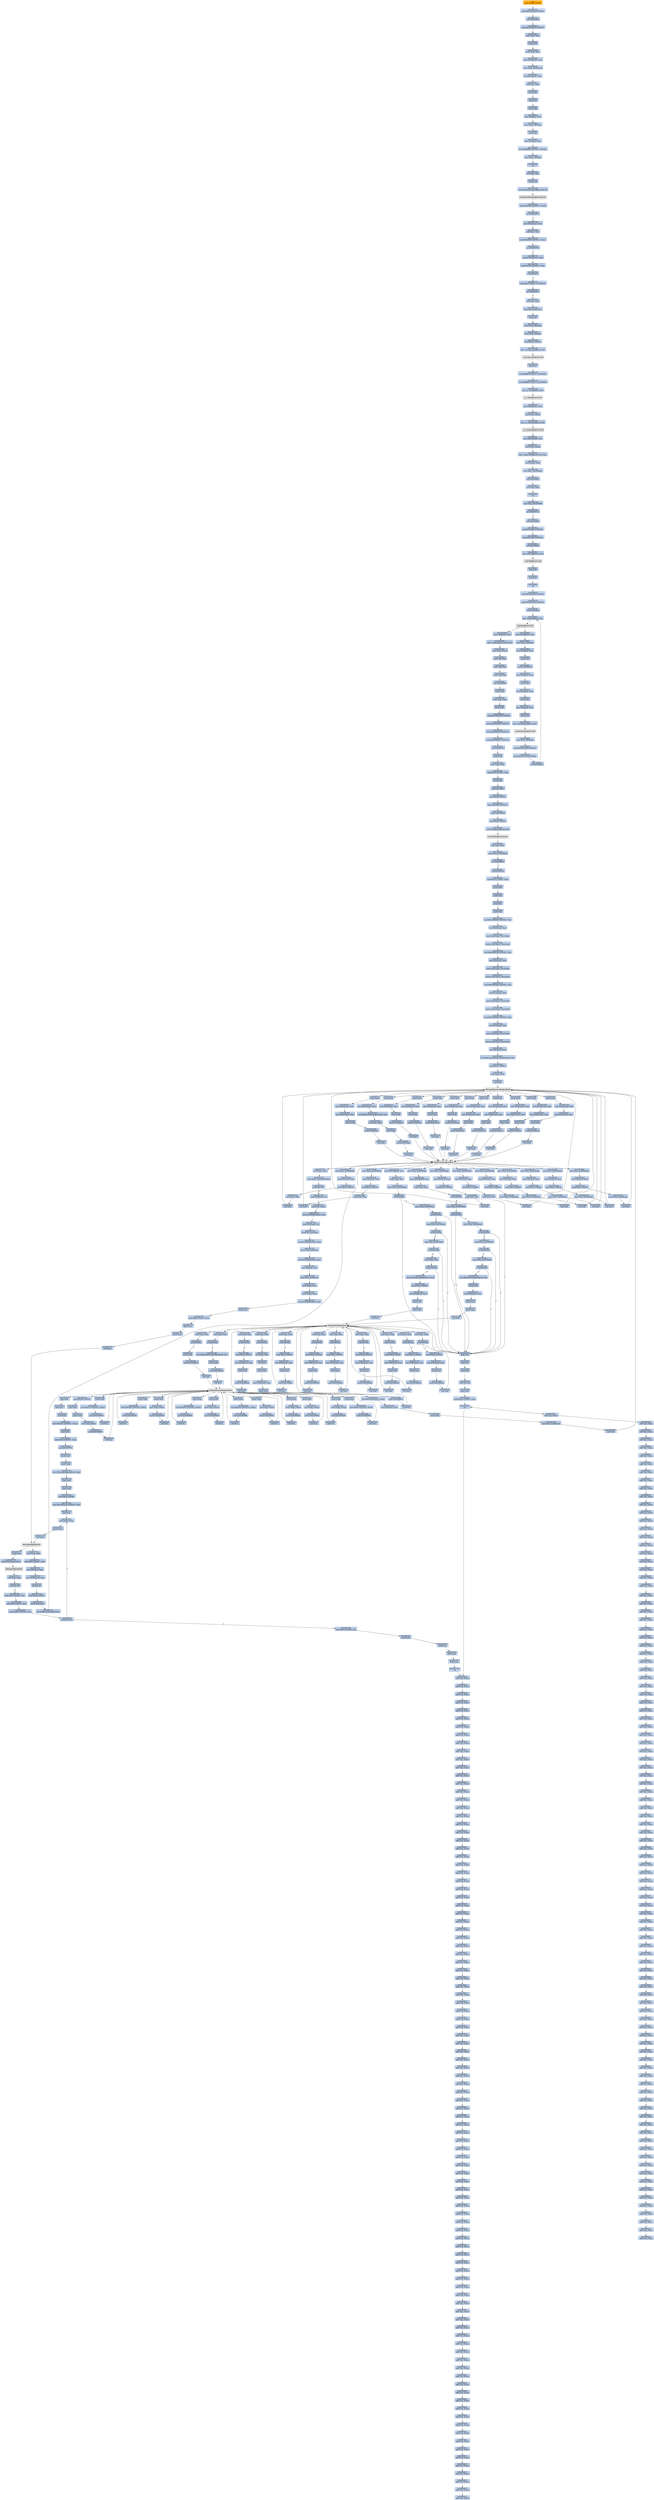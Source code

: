 digraph G {
node[shape=rectangle,style=filled,fillcolor=lightsteelblue,color=lightsteelblue]
bgcolor="transparent"
a0x0100472cpushl_0x28UINT8[label="start\npushl $0x28<UINT8>",color="lightgrey",fillcolor="orange"];
a0x0100472epushl_0x1002de0UINT32[label="0x0100472e\npushl $0x1002de0<UINT32>"];
a0x01004733call_0x010048c8[label="0x01004733\ncall 0x010048c8"];
a0x010048c8pushl_0x1004918UINT32[label="0x010048c8\npushl $0x1004918<UINT32>"];
a0x010048cdmovl_fs_0_eax[label="0x010048cd\nmovl %fs:0, %eax"];
a0x010048d3pushl_eax[label="0x010048d3\npushl %eax"];
a0x010048d4movl_esp_fs_0[label="0x010048d4\nmovl %esp, %fs:0"];
a0x010048dbmovl_0x10esp__eax[label="0x010048db\nmovl 0x10(%esp), %eax"];
a0x010048dfmovl_ebp_0x10esp_[label="0x010048df\nmovl %ebp, 0x10(%esp)"];
a0x010048e3leal_0x10esp__ebp[label="0x010048e3\nleal 0x10(%esp), %ebp"];
a0x010048e7subl_eax_esp[label="0x010048e7\nsubl %eax, %esp"];
a0x010048e9pushl_ebx[label="0x010048e9\npushl %ebx"];
a0x010048eapushl_esi[label="0x010048ea\npushl %esi"];
a0x010048ebpushl_edi[label="0x010048eb\npushl %edi"];
a0x010048ecmovl__8ebp__eax[label="0x010048ec\nmovl -8(%ebp), %eax"];
a0x010048efmovl_esp__24ebp_[label="0x010048ef\nmovl %esp, -24(%ebp)"];
a0x010048f2pushl_eax[label="0x010048f2\npushl %eax"];
a0x010048f3movl__4ebp__eax[label="0x010048f3\nmovl -4(%ebp), %eax"];
a0x010048f6movl_0xffffffffUINT32__4ebp_[label="0x010048f6\nmovl $0xffffffff<UINT32>, -4(%ebp)"];
a0x010048fdmovl_eax__8ebp_[label="0x010048fd\nmovl %eax, -8(%ebp)"];
a0x01004900ret[label="0x01004900\nret"];
a0x01004738xorl_edi_edi[label="0x01004738\nxorl %edi, %edi"];
a0x0100473apushl_edi[label="0x0100473a\npushl %edi"];
a0x0100473bcall_GetModuleHandleA_kernel32_dll[label="0x0100473b\ncall GetModuleHandleA@kernel32.dll"];
GetModuleHandleA_kernel32_dll[label="GetModuleHandleA@kernel32.dll",color="lightgrey",fillcolor="lightgrey"];
a0x01004741cmpw_0x5a4dUINT16_eax_[label="0x01004741\ncmpw $0x5a4d<UINT16>, (%eax)"];
a0x01004746jne_0x01004767[label="0x01004746\njne 0x01004767"];
a0x01004748movl_0x3ceax__ecx[label="0x01004748\nmovl 0x3c(%eax), %ecx"];
a0x0100474baddl_eax_ecx[label="0x0100474b\naddl %eax, %ecx"];
a0x0100474dcmpl_0x4550UINT32_ecx_[label="0x0100474d\ncmpl $0x4550<UINT32>, (%ecx)"];
a0x01004753jne_0x01004767[label="0x01004753\njne 0x01004767"];
a0x01004755movzwl_0x18ecx__eax[label="0x01004755\nmovzwl 0x18(%ecx), %eax"];
a0x01004759cmpl_0x10bUINT32_eax[label="0x01004759\ncmpl $0x10b<UINT32>, %eax"];
a0x0100475eje_0x0100477f[label="0x0100475e\nje 0x0100477f"];
a0x0100477fcmpl_0xeUINT8_0x74ecx_[label="0x0100477f\ncmpl $0xe<UINT8>, 0x74(%ecx)"];
a0x01004783jbe_0x01004767[label="0x01004783\njbe 0x01004767"];
a0x01004785xorl_eax_eax[label="0x01004785\nxorl %eax, %eax"];
a0x01004787cmpl_edi_0xe8ecx_[label="0x01004787\ncmpl %edi, 0xe8(%ecx)"];
a0x0100478dsetne_al[label="0x0100478d\nsetne %al"];
a0x01004790movl_eax__28ebp_[label="0x01004790\nmovl %eax, -28(%ebp)"];
a0x01004793movl_edi__4ebp_[label="0x01004793\nmovl %edi, -4(%ebp)"];
a0x01004796pushl_0x1UINT8[label="0x01004796\npushl $0x1<UINT8>"];
a0x01004798call___set_app_type_msvcrt_dll[label="0x01004798\ncall __set_app_type@msvcrt.dll"];
a__set_app_type_msvcrt_dll[label="__set_app_type@msvcrt.dll",color="lightgrey",fillcolor="lightgrey"];
a0x0100479epopl_ecx[label="0x0100479e\npopl %ecx"];
a0x0100479forl_0xffffffffUINT8_0x010099cc[label="0x0100479f\norl $0xffffffff<UINT8>, 0x010099cc"];
a0x010047a6orl_0xffffffffUINT8_0x010099d0[label="0x010047a6\norl $0xffffffff<UINT8>, 0x010099d0"];
a0x010047adcall___p__fmode_msvcrt_dll[label="0x010047ad\ncall __p__fmode@msvcrt.dll"];
a__p__fmode_msvcrt_dll[label="__p__fmode@msvcrt.dll",color="lightgrey",fillcolor="lightgrey"];
a0x010047b3movl_0x0100932c_ecx[label="0x010047b3\nmovl 0x0100932c, %ecx"];
a0x010047b9movl_ecx_eax_[label="0x010047b9\nmovl %ecx, (%eax)"];
a0x010047bbcall___p__commode_msvcrt_dll[label="0x010047bb\ncall __p__commode@msvcrt.dll"];
a__p__commode_msvcrt_dll[label="__p__commode@msvcrt.dll",color="lightgrey",fillcolor="lightgrey"];
a0x010047c1movl_0x01009328_ecx[label="0x010047c1\nmovl 0x01009328, %ecx"];
a0x010047c7movl_ecx_eax_[label="0x010047c7\nmovl %ecx, (%eax)"];
a0x010047c9movl__adjust_fdiv_msvcrt_dll_eax[label="0x010047c9\nmovl _adjust_fdiv@msvcrt.dll, %eax"];
a0x010047cemovl_eax__eax[label="0x010047ce\nmovl (%eax), %eax"];
a0x010047d0movl_eax_0x010099d4[label="0x010047d0\nmovl %eax, 0x010099d4"];
a0x010047d5call_0x010048c4[label="0x010047d5\ncall 0x010048c4"];
a0x010048c4xorl_eax_eax[label="0x010048c4\nxorl %eax, %eax"];
a0x010048c6ret[label="0x010048c6\nret"];
a0x010047dacmpl_edi_0x01009000[label="0x010047da\ncmpl %edi, 0x01009000"];
a0x010047e0jne_0x010047ee[label="0x010047e0\njne 0x010047ee"];
a0x010047eecall_0x010048b2[label="0x010047ee\ncall 0x010048b2"];
a0x010048b2pushl_0x30000UINT32[label="0x010048b2\npushl $0x30000<UINT32>"];
a0x010048b7pushl_0x10000UINT32[label="0x010048b7\npushl $0x10000<UINT32>"];
a0x010048bccall_0x01004912[label="0x010048bc\ncall 0x01004912"];
a0x01004912jmp__controlfp_msvcrt_dll[label="0x01004912\njmp _controlfp@msvcrt.dll"];
a_controlfp_msvcrt_dll[label="_controlfp@msvcrt.dll",color="lightgrey",fillcolor="lightgrey"];
a0x010048c1popl_ecx[label="0x010048c1\npopl %ecx"];
a0x010048c2popl_ecx[label="0x010048c2\npopl %ecx"];
a0x010048c3ret[label="0x010048c3\nret"];
a0x010047f3pushl_0x1001188UINT32[label="0x010047f3\npushl $0x1001188<UINT32>"];
a0x010047f8pushl_0x1001184UINT32[label="0x010047f8\npushl $0x1001184<UINT32>"];
a0x010047fdcall_0x010048ac[label="0x010047fd\ncall 0x010048ac"];
a0x010048acjmp__initterm_msvcrt_dll[label="0x010048ac\njmp _initterm@msvcrt.dll"];
a_initterm_msvcrt_dll[label="_initterm@msvcrt.dll",color="lightgrey",fillcolor="lightgrey"];
a0x01004802movl_0x01009324_eax[label="0x01004802\nmovl 0x01009324, %eax"];
a0x01004807movl_eax__32ebp_[label="0x01004807\nmovl %eax, -32(%ebp)"];
a0x0100480aleal__32ebp__eax[label="0x0100480a\nleal -32(%ebp), %eax"];
a0x0100480dpushl_eax[label="0x0100480d\npushl %eax"];
a0x0100480epushl_0x01009320[label="0x0100480e\npushl 0x01009320"];
a0x01004814leal__36ebp__eax[label="0x01004814\nleal -36(%ebp), %eax"];
a0x01004817pushl_eax[label="0x01004817\npushl %eax"];
a0x01004818leal__40ebp__eax[label="0x01004818\nleal -40(%ebp), %eax"];
a0x0100481bpushl_eax[label="0x0100481b\npushl %eax"];
a0x0100481cleal__44ebp__eax[label="0x0100481c\nleal -44(%ebp), %eax"];
a0x0100481fpushl_eax[label="0x0100481f\npushl %eax"];
a0x01004820call___getmainargs_msvcrt_dll[label="0x01004820\ncall __getmainargs@msvcrt.dll"];
a__getmainargs_msvcrt_dll[label="__getmainargs@msvcrt.dll",color="lightgrey",fillcolor="lightgrey"];
a0x01004826movl_eax__48ebp_[label="0x01004826\nmovl %eax, -48(%ebp)"];
a0x01004829pushl_0x1001180UINT32[label="0x01004829\npushl $0x1001180<UINT32>"];
a0x0100482epushl_0x100117cUINT32[label="0x0100482e\npushl $0x100117c<UINT32>"];
a0x01004833call_0x010048ac[label="0x01004833\ncall 0x010048ac"];
a0x01004838movl__36ebp__eax[label="0x01004838\nmovl -36(%ebp), %eax"];
a0x0100483bmovl___initenv_msvcrt_dll_ecx[label="0x0100483b\nmovl __initenv@msvcrt.dll, %ecx"];
a0x01004841movl_eax_ecx_[label="0x01004841\nmovl %eax, (%ecx)"];
a0x01004843pushl__36ebp_[label="0x01004843\npushl -36(%ebp)"];
a0x01004846pushl__40ebp_[label="0x01004846\npushl -40(%ebp)"];
a0x01004849pushl__44ebp_[label="0x01004849\npushl -44(%ebp)"];
a0x0100484ccall_0x01004666[label="0x0100484c\ncall 0x01004666"];
a0x01004666pushl_ebp[label="0x01004666\npushl %ebp"];
a0x01004667movl_esp_ebp[label="0x01004667\nmovl %esp, %ebp"];
a0x01004669pushl_ebx[label="0x01004669\npushl %ebx"];
a0x0100466apushl_0x1001600UINT32[label="0x0100466a\npushl $0x1001600<UINT32>"];
a0x0100466fpushl_0x10015e8UINT32[label="0x0100466f\npushl $0x10015e8<UINT32>"];
a0x01004674pushl_0x10015e0UINT32[label="0x01004674\npushl $0x10015e0<UINT32>"];
a0x01004679pushl_0x1004657UINT32[label="0x01004679\npushl $0x1004657<UINT32>"];
a0x0100467ecall_0x0100731f[label="0x0100467e\ncall 0x0100731f"];
a0x0100731fpushl_ebp[label="0x0100731f\npushl %ebp"];
a0x01007320movl_esp_ebp[label="0x01007320\nmovl %esp, %ebp"];
a0x01007322subl_0x18UINT8_esp[label="0x01007322\nsubl $0x18<UINT8>, %esp"];
a0x01007325pushl_edi[label="0x01007325\npushl %edi"];
a0x01007326call_0x01004d13[label="0x01007326\ncall 0x01004d13"];
a0x01004d13pushl_0x4UINT8[label="0x01004d13\npushl $0x4<UINT8>"];
a0x01004d15pushl_0x1000UINT32[label="0x01004d15\npushl $0x1000<UINT32>"];
a0x01004d1apushl_0x01009008[label="0x01004d1a\npushl 0x01009008"];
a0x01004d20pushl_0x0UINT8[label="0x01004d20\npushl $0x0<UINT8>"];
a0x01004d22call_VirtualAlloc_kernel32_dll[label="0x01004d22\ncall VirtualAlloc@kernel32.dll"];
VirtualAlloc_kernel32_dll[label="VirtualAlloc@kernel32.dll",color="lightgrey",fillcolor="lightgrey"];
a0x01004d28testl_eax_eax[label="0x01004d28\ntestl %eax, %eax"];
a0x01004d2amovl_eax_0x01009ac4[label="0x01004d2a\nmovl %eax, 0x01009ac4"];
a0x01004d2fjne_0x01004d34[label="0x01004d2f\njne 0x01004d34"];
a0x01004d34call_0x01007b5a[label="0x01004d34\ncall 0x01007b5a"];
a0x01007b5asubl_0x24UINT8_esp[label="0x01007b5a\nsubl $0x24<UINT8>, %esp"];
a0x01007b5dpushl_ebx[label="0x01007b5d\npushl %ebx"];
a0x01007b5epushl_ebp[label="0x01007b5e\npushl %ebp"];
a0x01007b5fpushl_esi[label="0x01007b5f\npushl %esi"];
a0x01007b60pushl_edi[label="0x01007b60\npushl %edi"];
a0x01007b61movl_0x1009330UINT32_esi[label="0x01007b61\nmovl $0x1009330<UINT32>, %esi"];
a0x01007b66leal_0x2cesp__edi[label="0x01007b66\nleal 0x2c(%esp), %edi"];
a0x01007b6amovsl_ds_esi__es_edi_[label="0x01007b6a\nmovsl %ds:(%esi), %es:(%edi)"];
a0x01007b6bmovsw_ds_esi__es_edi_[label="0x01007b6b\nmovsw %ds:(%esi), %es:(%edi)"];
a0x01007b6dmovl_0x1009178UINT32_esi[label="0x01007b6d\nmovl $0x1009178<UINT32>, %esi"];
a0x01007b72leal_0x24esp__edi[label="0x01007b72\nleal 0x24(%esp), %edi"];
a0x01007b76movsl_ds_esi__es_edi_[label="0x01007b76\nmovsl %ds:(%esi), %es:(%edi)"];
a0x01007b77movsw_ds_esi__es_edi_[label="0x01007b77\nmovsw %ds:(%esi), %es:(%edi)"];
a0x01007b79movl_0x1009188UINT32_esi[label="0x01007b79\nmovl $0x1009188<UINT32>, %esi"];
a0x01007b7eleal_0x1cesp__edi[label="0x01007b7e\nleal 0x1c(%esp), %edi"];
a0x01007b82movsl_ds_esi__es_edi_[label="0x01007b82\nmovsl %ds:(%esi), %es:(%edi)"];
a0x01007b83movsw_ds_esi__es_edi_[label="0x01007b83\nmovsw %ds:(%esi), %es:(%edi)"];
a0x01007b85movl_0x1009190UINT32_esi[label="0x01007b85\nmovl $0x1009190<UINT32>, %esi"];
a0x01007b8aleal_0x14esp__edi[label="0x01007b8a\nleal 0x14(%esp), %edi"];
a0x01007b8emovsl_ds_esi__es_edi_[label="0x01007b8e\nmovsl %ds:(%esi), %es:(%edi)"];
a0x01007b8fmovsw_ds_esi__es_edi_[label="0x01007b8f\nmovsw %ds:(%esi), %es:(%edi)"];
a0x01007b91movl_fs_0x18_eax[label="0x01007b91\nmovl %fs:0x18, %eax"];
a0x01007b97movl_RtlLengthRequiredSid_ntdll_dll_edi[label="0x01007b97\nmovl RtlLengthRequiredSid@ntdll.dll, %edi"];
a0x01007b9dpushl_0x1UINT8[label="0x01007b9d\npushl $0x1<UINT8>"];
a0x01007b9fmovl_eax_ebx[label="0x01007b9f\nmovl %eax, %ebx"];
a0x01007ba1call_edi[label="0x01007ba1\ncall %edi"];
RtlLengthRequiredSid_ntdll_dll[label="RtlLengthRequiredSid@ntdll.dll",color="lightgrey",fillcolor="lightgrey"];
a0x01007ba3pushl_eax[label="0x01007ba3\npushl %eax"];
a0x01007ba4movl_0x30ebx__eax[label="0x01007ba4\nmovl 0x30(%ebx), %eax"];
a0x01007ba7movl_RtlAllocateHeap_ntdll_dll_ebx[label="0x01007ba7\nmovl RtlAllocateHeap@ntdll.dll, %ebx"];
a0x01007badxorl_ebp_ebp[label="0x01007bad\nxorl %ebp, %ebp"];
a0x01007bafpushl_ebp[label="0x01007baf\npushl %ebp"];
a0x01007bb0pushl_0x18eax_[label="0x01007bb0\npushl 0x18(%eax)"];
a0x01007bb3call_ebx[label="0x01007bb3\ncall %ebx"];
RtlAllocateHeap_ntdll_dll[label="RtlAllocateHeap@ntdll.dll",color="lightgrey",fillcolor="lightgrey"];
a0x01007bb5movl_eax_0x01009a88[label="0x01007bb5\nmovl %eax, 0x01009a88"];
a0x01007bbamovl_fs_0x18_eax[label="0x01007bba\nmovl %fs:0x18, %eax"];
a0x01007bc0pushl_0x1UINT8[label="0x01007bc0\npushl $0x1<UINT8>"];
a0x01007bc2movl_eax_esi[label="0x01007bc2\nmovl %eax, %esi"];
a0x01007bc4call_edi[label="0x01007bc4\ncall %edi"];
a0x01007bc6pushl_eax[label="0x01007bc6\npushl %eax"];
a0x01007bc7movl_0x30esi__eax[label="0x01007bc7\nmovl 0x30(%esi), %eax"];
a0x01007bcapushl_ebp[label="0x01007bca\npushl %ebp"];
a0x01007bcbpushl_0x18eax_[label="0x01007bcb\npushl 0x18(%eax)"];
a0x01007bcecall_ebx[label="0x01007bce\ncall %ebx"];
a0x01007bd0movl_eax_0x010099e4[label="0x01007bd0\nmovl %eax, 0x010099e4"];
a0x01007bd5movl_fs_0x18_eax[label="0x01007bd5\nmovl %fs:0x18, %eax"];
a0x01007bdbpushl_0x1UINT8[label="0x01007bdb\npushl $0x1<UINT8>"];
a0x01007bddmovl_eax_esi[label="0x01007bdd\nmovl %eax, %esi"];
a0x01007bdfcall_edi[label="0x01007bdf\ncall %edi"];
a0x01007be1pushl_eax[label="0x01007be1\npushl %eax"];
a0x01007be2movl_0x30esi__eax[label="0x01007be2\nmovl 0x30(%esi), %eax"];
a0x01007be5pushl_ebp[label="0x01007be5\npushl %ebp"];
a0x01007be6pushl_0x18eax_[label="0x01007be6\npushl 0x18(%eax)"];
a0x01007be9call_ebx[label="0x01007be9\ncall %ebx"];
a0x01007bebmovl_eax_0x01009a8c[label="0x01007beb\nmovl %eax, 0x01009a8c"];
a0x01007bf0movl_fs_0x18_eax[label="0x01007bf0\nmovl %fs:0x18, %eax"];
a0x01007bf6pushl_0x2UINT8[label="0x01007bf6\npushl $0x2<UINT8>"];
a0x01007bf8movl_eax_esi[label="0x01007bf8\nmovl %eax, %esi"];
a0x01007bfacall_edi[label="0x01007bfa\ncall %edi"];
a0x01007bfcpushl_eax[label="0x01007bfc\npushl %eax"];
a0x01007bfdmovl_0x30esi__eax[label="0x01007bfd\nmovl 0x30(%esi), %eax"];
a0x01007c00pushl_ebp[label="0x01007c00\npushl %ebp"];
a0x01007c01pushl_0x18eax_[label="0x01007c01\npushl 0x18(%eax)"];
a0x01007c04call_ebx[label="0x01007c04\ncall %ebx"];
a0x01007c06movl_eax_0x01009a90[label="0x01007c06\nmovl %eax, 0x01009a90"];
a0x01007c0bmovl_fs_0x18_eax[label="0x01007c0b\nmovl %fs:0x18, %eax"];
a0x01007c11pushl_0x2UINT8[label="0x01007c11\npushl $0x2<UINT8>"];
a0x01007c13movl_eax_esi[label="0x01007c13\nmovl %eax, %esi"];
a0x01007c15call_edi[label="0x01007c15\ncall %edi"];
a0x01007c17pushl_eax[label="0x01007c17\npushl %eax"];
a0x01007c18movl_0x30esi__eax[label="0x01007c18\nmovl 0x30(%esi), %eax"];
a0x01007c1bpushl_ebp[label="0x01007c1b\npushl %ebp"];
a0x01007c1cpushl_0x18eax_[label="0x01007c1c\npushl 0x18(%eax)"];
a0x01007c1fcall_ebx[label="0x01007c1f\ncall %ebx"];
a0x01007c21movl_0x01009a88_ecx[label="0x01007c21\nmovl 0x01009a88, %ecx"];
a0x01007c27cmpl_ebp_ecx[label="0x01007c27\ncmpl %ebp, %ecx"];
a0x01007c29movl_eax_0x010099d8[label="0x01007c29\nmovl %eax, 0x010099d8"];
a0x01007c2eje_0x01007f2d[label="0x01007c2e\nje 0x01007f2d"];
a0x01007c34cmpl_ebp_0x010099e4[label="0x01007c34\ncmpl %ebp, 0x010099e4"];
a0x01007f2dpopl_edi[label="0x01007f2d\npopl %edi"];
a0x01007f2epopl_esi[label="0x01007f2e\npopl %esi"];
a0x01007f2fpopl_ebp[label="0x01007f2f\npopl %ebp"];
a0x01007f30xorb_al_al[label="0x01007f30\nxorb %al, %al"];
a0x01007f32popl_ebx[label="0x01007f32\npopl %ebx"];
a0x01007f33addl_0x24UINT8_esp[label="0x01007f33\naddl $0x24<UINT8>, %esp"];
a0x01007f36ret[label="0x01007f36\nret"];
a0x00000000addb_al_eax_[label="0x00000000\naddb %al, (%eax)"];
a0x00000002addb_al_eax_[label="0x00000002\naddb %al, (%eax)"];
a0x00000004addb_al_eax_[label="0x00000004\naddb %al, (%eax)"];
a0x00000006addb_al_eax_[label="0x00000006\naddb %al, (%eax)"];
a0x00000008addb_al_eax_[label="0x00000008\naddb %al, (%eax)"];
a0x0000000aaddb_al_eax_[label="0x0000000a\naddb %al, (%eax)"];
a0x0000000caddb_al_eax_[label="0x0000000c\naddb %al, (%eax)"];
a0x0000000eaddb_al_eax_[label="0x0000000e\naddb %al, (%eax)"];
a0x00000010addb_al_eax_[label="0x00000010\naddb %al, (%eax)"];
a0x00000012addb_al_eax_[label="0x00000012\naddb %al, (%eax)"];
a0x00000014addb_al_eax_[label="0x00000014\naddb %al, (%eax)"];
a0x00000016addb_al_eax_[label="0x00000016\naddb %al, (%eax)"];
a0x00000018addb_al_eax_[label="0x00000018\naddb %al, (%eax)"];
a0x0000001aaddb_al_eax_[label="0x0000001a\naddb %al, (%eax)"];
a0x0000001caddb_al_eax_[label="0x0000001c\naddb %al, (%eax)"];
a0x0000001eaddb_al_eax_[label="0x0000001e\naddb %al, (%eax)"];
a0x00000020addb_al_eax_[label="0x00000020\naddb %al, (%eax)"];
a0x00000022addb_al_eax_[label="0x00000022\naddb %al, (%eax)"];
a0x00000024addb_al_eax_[label="0x00000024\naddb %al, (%eax)"];
a0x00000026addb_al_eax_[label="0x00000026\naddb %al, (%eax)"];
a0x00000028addb_al_eax_[label="0x00000028\naddb %al, (%eax)"];
a0x0000002aaddb_al_eax_[label="0x0000002a\naddb %al, (%eax)"];
a0x0000002caddb_al_eax_[label="0x0000002c\naddb %al, (%eax)"];
a0x0000002eaddb_al_eax_[label="0x0000002e\naddb %al, (%eax)"];
a0x00000030addb_al_eax_[label="0x00000030\naddb %al, (%eax)"];
a0x00000032addb_al_eax_[label="0x00000032\naddb %al, (%eax)"];
a0x00000034addb_al_eax_[label="0x00000034\naddb %al, (%eax)"];
a0x00000036addb_al_eax_[label="0x00000036\naddb %al, (%eax)"];
a0x00000038addb_al_eax_[label="0x00000038\naddb %al, (%eax)"];
a0x0000003aaddb_al_eax_[label="0x0000003a\naddb %al, (%eax)"];
a0x0000003caddb_al_eax_[label="0x0000003c\naddb %al, (%eax)"];
a0x0000003eaddb_al_eax_[label="0x0000003e\naddb %al, (%eax)"];
a0x00000040addb_al_eax_[label="0x00000040\naddb %al, (%eax)"];
a0x00000042addb_al_eax_[label="0x00000042\naddb %al, (%eax)"];
a0x00000044addb_al_eax_[label="0x00000044\naddb %al, (%eax)"];
a0x00000046addb_al_eax_[label="0x00000046\naddb %al, (%eax)"];
a0x00000048addb_al_eax_[label="0x00000048\naddb %al, (%eax)"];
a0x0000004aaddb_al_eax_[label="0x0000004a\naddb %al, (%eax)"];
a0x0000004caddb_al_eax_[label="0x0000004c\naddb %al, (%eax)"];
a0x0000004eaddb_al_eax_[label="0x0000004e\naddb %al, (%eax)"];
a0x00000050addb_al_eax_[label="0x00000050\naddb %al, (%eax)"];
a0x00000052addb_al_eax_[label="0x00000052\naddb %al, (%eax)"];
a0x00000054addb_al_eax_[label="0x00000054\naddb %al, (%eax)"];
a0x00000056addb_al_eax_[label="0x00000056\naddb %al, (%eax)"];
a0x00000058addb_al_eax_[label="0x00000058\naddb %al, (%eax)"];
a0x0000005aaddb_al_eax_[label="0x0000005a\naddb %al, (%eax)"];
a0x0000005caddb_al_eax_[label="0x0000005c\naddb %al, (%eax)"];
a0x0000005eaddb_al_eax_[label="0x0000005e\naddb %al, (%eax)"];
a0x00000060addb_al_eax_[label="0x00000060\naddb %al, (%eax)"];
a0x00000062addb_al_eax_[label="0x00000062\naddb %al, (%eax)"];
a0x00000064addb_al_eax_[label="0x00000064\naddb %al, (%eax)"];
a0x00000066addb_al_eax_[label="0x00000066\naddb %al, (%eax)"];
a0x00000068addb_al_eax_[label="0x00000068\naddb %al, (%eax)"];
a0x0000006aaddb_al_eax_[label="0x0000006a\naddb %al, (%eax)"];
a0x0000006caddb_al_eax_[label="0x0000006c\naddb %al, (%eax)"];
a0x0000006eaddb_al_eax_[label="0x0000006e\naddb %al, (%eax)"];
a0x00000070addb_al_eax_[label="0x00000070\naddb %al, (%eax)"];
a0x00000072addb_al_eax_[label="0x00000072\naddb %al, (%eax)"];
a0x00000074addb_al_eax_[label="0x00000074\naddb %al, (%eax)"];
a0x00000076addb_al_eax_[label="0x00000076\naddb %al, (%eax)"];
a0x00000078addb_al_eax_[label="0x00000078\naddb %al, (%eax)"];
a0x0000007aaddb_al_eax_[label="0x0000007a\naddb %al, (%eax)"];
a0x0000007caddb_al_eax_[label="0x0000007c\naddb %al, (%eax)"];
a0x0000007eaddb_al_eax_[label="0x0000007e\naddb %al, (%eax)"];
a0x00000080addb_al_eax_[label="0x00000080\naddb %al, (%eax)"];
a0x00000082addb_al_eax_[label="0x00000082\naddb %al, (%eax)"];
a0x00000084addb_al_eax_[label="0x00000084\naddb %al, (%eax)"];
a0x00000086addb_al_eax_[label="0x00000086\naddb %al, (%eax)"];
a0x00000088addb_al_eax_[label="0x00000088\naddb %al, (%eax)"];
a0x0000008aaddb_al_eax_[label="0x0000008a\naddb %al, (%eax)"];
a0x0000008caddb_al_eax_[label="0x0000008c\naddb %al, (%eax)"];
a0x0000008eaddb_al_eax_[label="0x0000008e\naddb %al, (%eax)"];
a0x00000090addb_al_eax_[label="0x00000090\naddb %al, (%eax)"];
a0x00000092addb_al_eax_[label="0x00000092\naddb %al, (%eax)"];
a0x00000094addb_al_eax_[label="0x00000094\naddb %al, (%eax)"];
a0x00000096addb_al_eax_[label="0x00000096\naddb %al, (%eax)"];
a0x00000098addb_al_eax_[label="0x00000098\naddb %al, (%eax)"];
a0x0000009aaddb_al_eax_[label="0x0000009a\naddb %al, (%eax)"];
a0x0000009caddb_al_eax_[label="0x0000009c\naddb %al, (%eax)"];
a0x0000009eaddb_al_eax_[label="0x0000009e\naddb %al, (%eax)"];
a0x000000a0addb_al_eax_[label="0x000000a0\naddb %al, (%eax)"];
a0x000000a2addb_al_eax_[label="0x000000a2\naddb %al, (%eax)"];
a0x000000a4addb_al_eax_[label="0x000000a4\naddb %al, (%eax)"];
a0x000000a6addb_al_eax_[label="0x000000a6\naddb %al, (%eax)"];
a0x000000a8addb_al_eax_[label="0x000000a8\naddb %al, (%eax)"];
a0x000000aaaddb_al_eax_[label="0x000000aa\naddb %al, (%eax)"];
a0x000000acaddb_al_eax_[label="0x000000ac\naddb %al, (%eax)"];
a0x000000aeaddb_al_eax_[label="0x000000ae\naddb %al, (%eax)"];
a0x000000b0addb_al_eax_[label="0x000000b0\naddb %al, (%eax)"];
a0x000000b2addb_al_eax_[label="0x000000b2\naddb %al, (%eax)"];
a0x000000b4addb_al_eax_[label="0x000000b4\naddb %al, (%eax)"];
a0x000000b6addb_al_eax_[label="0x000000b6\naddb %al, (%eax)"];
a0x000000b8addb_al_eax_[label="0x000000b8\naddb %al, (%eax)"];
a0x000000baaddb_al_eax_[label="0x000000ba\naddb %al, (%eax)"];
a0x000000bcaddb_al_eax_[label="0x000000bc\naddb %al, (%eax)"];
a0x000000beaddb_al_eax_[label="0x000000be\naddb %al, (%eax)"];
a0x000000c0addb_al_eax_[label="0x000000c0\naddb %al, (%eax)"];
a0x000000c2addb_al_eax_[label="0x000000c2\naddb %al, (%eax)"];
a0x000000c4addb_al_eax_[label="0x000000c4\naddb %al, (%eax)"];
a0x000000c6addb_al_eax_[label="0x000000c6\naddb %al, (%eax)"];
a0x000000c8addb_al_eax_[label="0x000000c8\naddb %al, (%eax)"];
a0x000000caaddb_al_eax_[label="0x000000ca\naddb %al, (%eax)"];
a0x01007c3aje_0x01007f2d[label="0x01007c3a\nje 0x01007f2d"];
a0x01007c40cmpl_ebp_0x01009a8c[label="0x01007c40\ncmpl %ebp, 0x01009a8c"];
a0x01007c46je_0x01007f2d[label="0x01007c46\nje 0x01007f2d"];
a0x01007c4ccmpl_ebp_0x01009a90[label="0x01007c4c\ncmpl %ebp, 0x01009a90"];
a0x01007c52je_0x01007f2d[label="0x01007c52\nje 0x01007f2d"];
a0x01007c58cmpl_ebp_eax[label="0x01007c58\ncmpl %ebp, %eax"];
a0x01007c5aje_0x01007f2d[label="0x01007c5a\nje 0x01007f2d"];
a0x01007c60movl_RtlInitializeSid_ntdll_dll_esi[label="0x01007c60\nmovl RtlInitializeSid@ntdll.dll, %esi"];
a0x01007c66pushl_0x1UINT8[label="0x01007c66\npushl $0x1<UINT8>"];
a0x01007c68leal_0x30esp__eax[label="0x01007c68\nleal 0x30(%esp), %eax"];
a0x01007c6cpushl_eax[label="0x01007c6c\npushl %eax"];
a0x01007c6dpushl_ecx[label="0x01007c6d\npushl %ecx"];
a0x01007c6ecall_esi[label="0x01007c6e\ncall %esi"];
RtlInitializeSid_ntdll_dll[label="RtlInitializeSid@ntdll.dll",color="lightgrey",fillcolor="lightgrey"];
a0x01007c70testl_eax_eax[label="0x01007c70\ntestl %eax, %eax"];
a0x01007c72jl_0x01007f2d[label="0x01007c72\njl 0x01007f2d"];
a0x01007c78pushl_0x1UINT8[label="0x01007c78\npushl $0x1<UINT8>"];
a0x00000001addb_al_eax_[label="0x00000001\naddb %al, (%eax)"];
a0x00000003addb_al_eax_[label="0x00000003\naddb %al, (%eax)"];
a0x00000005addb_al_eax_[label="0x00000005\naddb %al, (%eax)"];
a0x00000007addb_al_eax_[label="0x00000007\naddb %al, (%eax)"];
a0x00000009addb_al_eax_[label="0x00000009\naddb %al, (%eax)"];
a0x0000000baddb_al_eax_[label="0x0000000b\naddb %al, (%eax)"];
a0x0000000daddb_al_eax_[label="0x0000000d\naddb %al, (%eax)"];
a0x0000000faddb_al_eax_[label="0x0000000f\naddb %al, (%eax)"];
a0x00000011addb_al_eax_[label="0x00000011\naddb %al, (%eax)"];
a0x00000013addb_al_eax_[label="0x00000013\naddb %al, (%eax)"];
a0x00000015addb_al_eax_[label="0x00000015\naddb %al, (%eax)"];
a0x00000017addb_al_eax_[label="0x00000017\naddb %al, (%eax)"];
a0x00000019addb_al_eax_[label="0x00000019\naddb %al, (%eax)"];
a0x0000001baddb_al_eax_[label="0x0000001b\naddb %al, (%eax)"];
a0x0000001daddb_al_eax_[label="0x0000001d\naddb %al, (%eax)"];
a0x0000001faddb_al_eax_[label="0x0000001f\naddb %al, (%eax)"];
a0x00000021addb_al_eax_[label="0x00000021\naddb %al, (%eax)"];
a0x00000023addb_al_eax_[label="0x00000023\naddb %al, (%eax)"];
a0x00000025addb_al_eax_[label="0x00000025\naddb %al, (%eax)"];
a0x00000027addb_al_eax_[label="0x00000027\naddb %al, (%eax)"];
a0x00000029addb_al_eax_[label="0x00000029\naddb %al, (%eax)"];
a0x0000002baddb_al_eax_[label="0x0000002b\naddb %al, (%eax)"];
a0x0000002daddb_al_eax_[label="0x0000002d\naddb %al, (%eax)"];
a0x0000002faddb_al_eax_[label="0x0000002f\naddb %al, (%eax)"];
a0x00000031addb_al_eax_[label="0x00000031\naddb %al, (%eax)"];
a0x00000033addb_al_eax_[label="0x00000033\naddb %al, (%eax)"];
a0x00000035addb_al_eax_[label="0x00000035\naddb %al, (%eax)"];
a0x00000037addb_al_eax_[label="0x00000037\naddb %al, (%eax)"];
a0x00000039addb_al_eax_[label="0x00000039\naddb %al, (%eax)"];
a0x0000003baddb_al_eax_[label="0x0000003b\naddb %al, (%eax)"];
a0x0000003daddb_al_eax_[label="0x0000003d\naddb %al, (%eax)"];
a0x0000003faddb_al_eax_[label="0x0000003f\naddb %al, (%eax)"];
a0x00000041addb_al_eax_[label="0x00000041\naddb %al, (%eax)"];
a0x00000043addb_al_eax_[label="0x00000043\naddb %al, (%eax)"];
a0x00000045addb_al_eax_[label="0x00000045\naddb %al, (%eax)"];
a0x00000047addb_al_eax_[label="0x00000047\naddb %al, (%eax)"];
a0x00000049addb_al_eax_[label="0x00000049\naddb %al, (%eax)"];
a0x0000004baddb_al_eax_[label="0x0000004b\naddb %al, (%eax)"];
a0x0000004daddb_al_eax_[label="0x0000004d\naddb %al, (%eax)"];
a0x0000004faddb_al_eax_[label="0x0000004f\naddb %al, (%eax)"];
a0x00000051addb_al_eax_[label="0x00000051\naddb %al, (%eax)"];
a0x00000053addb_al_eax_[label="0x00000053\naddb %al, (%eax)"];
a0x00000055addb_al_eax_[label="0x00000055\naddb %al, (%eax)"];
a0x00000057addb_al_eax_[label="0x00000057\naddb %al, (%eax)"];
a0x00000059addb_al_eax_[label="0x00000059\naddb %al, (%eax)"];
a0x0000005baddb_al_eax_[label="0x0000005b\naddb %al, (%eax)"];
a0x0000005daddb_al_eax_[label="0x0000005d\naddb %al, (%eax)"];
a0x0000005faddb_al_eax_[label="0x0000005f\naddb %al, (%eax)"];
a0x00000061addb_al_eax_[label="0x00000061\naddb %al, (%eax)"];
a0x00000063addb_al_eax_[label="0x00000063\naddb %al, (%eax)"];
a0x00000065addb_al_eax_[label="0x00000065\naddb %al, (%eax)"];
a0x00000067addb_al_eax_[label="0x00000067\naddb %al, (%eax)"];
a0x00000069addb_al_eax_[label="0x00000069\naddb %al, (%eax)"];
a0x0000006baddb_al_eax_[label="0x0000006b\naddb %al, (%eax)"];
a0x0000006daddb_al_eax_[label="0x0000006d\naddb %al, (%eax)"];
a0x0000006faddb_al_eax_[label="0x0000006f\naddb %al, (%eax)"];
a0x00000071addb_al_eax_[label="0x00000071\naddb %al, (%eax)"];
a0x00000073addb_al_eax_[label="0x00000073\naddb %al, (%eax)"];
a0x00000075addb_al_eax_[label="0x00000075\naddb %al, (%eax)"];
a0x00000077addb_al_eax_[label="0x00000077\naddb %al, (%eax)"];
a0x00000079addb_al_eax_[label="0x00000079\naddb %al, (%eax)"];
a0x0000007baddb_al_eax_[label="0x0000007b\naddb %al, (%eax)"];
a0x0000007daddb_al_eax_[label="0x0000007d\naddb %al, (%eax)"];
a0x0000007faddb_al_eax_[label="0x0000007f\naddb %al, (%eax)"];
a0x00000081addb_al_eax_[label="0x00000081\naddb %al, (%eax)"];
a0x00000083addb_al_eax_[label="0x00000083\naddb %al, (%eax)"];
a0x00000085addb_al_eax_[label="0x00000085\naddb %al, (%eax)"];
a0x00000087addb_al_eax_[label="0x00000087\naddb %al, (%eax)"];
a0x00000089addb_al_eax_[label="0x00000089\naddb %al, (%eax)"];
a0x0000008baddb_al_eax_[label="0x0000008b\naddb %al, (%eax)"];
a0x0000008daddb_al_eax_[label="0x0000008d\naddb %al, (%eax)"];
a0x0000008faddb_al_eax_[label="0x0000008f\naddb %al, (%eax)"];
a0x00000091addb_al_eax_[label="0x00000091\naddb %al, (%eax)"];
a0x00000093addb_al_eax_[label="0x00000093\naddb %al, (%eax)"];
a0x00000095addb_al_eax_[label="0x00000095\naddb %al, (%eax)"];
a0x00000097addb_al_eax_[label="0x00000097\naddb %al, (%eax)"];
a0x00000099addb_al_eax_[label="0x00000099\naddb %al, (%eax)"];
a0x0000009baddb_al_eax_[label="0x0000009b\naddb %al, (%eax)"];
a0x0000009daddb_al_eax_[label="0x0000009d\naddb %al, (%eax)"];
a0x0000009faddb_al_eax_[label="0x0000009f\naddb %al, (%eax)"];
a0x000000a1addb_al_eax_[label="0x000000a1\naddb %al, (%eax)"];
a0x000000a3addb_al_eax_[label="0x000000a3\naddb %al, (%eax)"];
a0x000000a5addb_al_eax_[label="0x000000a5\naddb %al, (%eax)"];
a0x000000a7addb_al_eax_[label="0x000000a7\naddb %al, (%eax)"];
a0x000000a9addb_al_eax_[label="0x000000a9\naddb %al, (%eax)"];
a0x000000abaddb_al_eax_[label="0x000000ab\naddb %al, (%eax)"];
a0x000000adaddb_al_eax_[label="0x000000ad\naddb %al, (%eax)"];
a0x000000afaddb_al_eax_[label="0x000000af\naddb %al, (%eax)"];
a0x000000b1addb_al_eax_[label="0x000000b1\naddb %al, (%eax)"];
a0x000000b3addb_al_eax_[label="0x000000b3\naddb %al, (%eax)"];
a0x000000b5addb_al_eax_[label="0x000000b5\naddb %al, (%eax)"];
a0x000000b7addb_al_eax_[label="0x000000b7\naddb %al, (%eax)"];
a0x000000b9addb_al_eax_[label="0x000000b9\naddb %al, (%eax)"];
a0x000000bbaddb_al_eax_[label="0x000000bb\naddb %al, (%eax)"];
a0x000000bdaddb_al_eax_[label="0x000000bd\naddb %al, (%eax)"];
a0x000000bfaddb_al_eax_[label="0x000000bf\naddb %al, (%eax)"];
a0x000000c1addb_al_eax_[label="0x000000c1\naddb %al, (%eax)"];
a0x000000c3addb_al_eax_[label="0x000000c3\naddb %al, (%eax)"];
a0x000000c5addb_al_eax_[label="0x000000c5\naddb %al, (%eax)"];
a0x000000c7addb_al_eax_[label="0x000000c7\naddb %al, (%eax)"];
a0x000000c9addb_al_eax_[label="0x000000c9\naddb %al, (%eax)"];
a0x000000cbaddb_al_eax_[label="0x000000cb\naddb %al, (%eax)"];
a0x01007c7aleal_0x28esp__eax[label="0x01007c7a\nleal 0x28(%esp), %eax"];
a0x01007c7epushl_eax[label="0x01007c7e\npushl %eax"];
a0x01007c7fpushl_0x010099e4[label="0x01007c7f\npushl 0x010099e4"];
a0x01007c85call_esi[label="0x01007c85\ncall %esi"];
a0x01007c87testl_eax_eax[label="0x01007c87\ntestl %eax, %eax"];
a0x01007c89jl_0x01007f2d[label="0x01007c89\njl 0x01007f2d"];
a0x01007c8fpushl_0x1UINT8[label="0x01007c8f\npushl $0x1<UINT8>"];
a0x01007c91leal_0x20esp__eax[label="0x01007c91\nleal 0x20(%esp), %eax"];
a0x01007c95pushl_eax[label="0x01007c95\npushl %eax"];
a0x01007c96pushl_0x01009a8c[label="0x01007c96\npushl 0x01009a8c"];
a0x01007c9ccall_esi[label="0x01007c9c\ncall %esi"];
a0x01007c9etestl_eax_eax[label="0x01007c9e\ntestl %eax, %eax"];
a0x01007ca0jl_0x01007f2d[label="0x01007ca0\njl 0x01007f2d"];
a0x01007ca6pushl_0x1UINT8[label="0x01007ca6\npushl $0x1<UINT8>"];
a0x01007ca8leal_0x18esp__eax[label="0x01007ca8\nleal 0x18(%esp), %eax"];
a0x01007cacpushl_eax[label="0x01007cac\npushl %eax"];
a0x01007cadpushl_0x01009a90[label="0x01007cad\npushl 0x01009a90"];
a0x01007cb3call_esi[label="0x01007cb3\ncall %esi"];
a0x01007cb5testl_eax_eax[label="0x01007cb5\ntestl %eax, %eax"];
a0x01007cb7jl_0x01007f2d[label="0x01007cb7\njl 0x01007f2d"];
a0x01007cbdpushl_0x1UINT8[label="0x01007cbd\npushl $0x1<UINT8>"];
a0x01007cbfleal_0x18esp__eax[label="0x01007cbf\nleal 0x18(%esp), %eax"];
a0x01007cc3pushl_eax[label="0x01007cc3\npushl %eax"];
a0x01007cc4pushl_0x010099d8[label="0x01007cc4\npushl 0x010099d8"];
a0x01007ccacall_esi[label="0x01007cca\ncall %esi"];
a0x01007ccctestl_eax_eax[label="0x01007ccc\ntestl %eax, %eax"];
a0x01007ccejl_0x01007f2d[label="0x01007cce\njl 0x01007f2d"];
a0x01007cd4movl_RtlSubAuthoritySid_ntdll_dll_esi[label="0x01007cd4\nmovl RtlSubAuthoritySid@ntdll.dll, %esi"];
a0x01007cdapushl_ebp[label="0x01007cda\npushl %ebp"];
a0x01007cdbpushl_0x01009a88[label="0x01007cdb\npushl 0x01009a88"];
a0x01007ce1call_esi[label="0x01007ce1\ncall %esi"];
RtlSubAuthoritySid_ntdll_dll[label="RtlSubAuthoritySid@ntdll.dll",color="lightgrey",fillcolor="lightgrey"];
a0x01007ce3pushl_ebp[label="0x01007ce3\npushl %ebp"];
a0x01007ce4movl_ebp_eax_[label="0x01007ce4\nmovl %ebp, (%eax)"];
a0x01007ce6pushl_0x010099e4[label="0x01007ce6\npushl 0x010099e4"];
a0x01007ceccall_esi[label="0x01007cec\ncall %esi"];
a0x01007ceepushl_ebp[label="0x01007cee\npushl %ebp"];
a0x01007cefmovl_ebp_eax_[label="0x01007cef\nmovl %ebp, (%eax)"];
a0x01007cf1pushl_0x01009a8c[label="0x01007cf1\npushl 0x01009a8c"];
a0x01007cf7call_esi[label="0x01007cf7\ncall %esi"];
a0x01007cf9pushl_ebp[label="0x01007cf9\npushl %ebp"];
a0x01007cfamovl_ebp_eax_[label="0x01007cfa\nmovl %ebp, (%eax)"];
a0x01007cfcpushl_0x01009a90[label="0x01007cfc\npushl 0x01009a90"];
a0x01007d02call_esi[label="0x01007d02\ncall %esi"];
a0x01007d04pushl_ebp[label="0x01007d04\npushl %ebp"];
a0x01007d05movl_0x4UINT32_eax_[label="0x01007d05\nmovl $0x4<UINT32>, (%eax)"];
a0x01007d0bpushl_0x010099d8[label="0x01007d0b\npushl 0x010099d8"];
a0x01007d11call_esi[label="0x01007d11\ncall %esi"];
a0x01007d13movl_0xdUINT32_eax_[label="0x01007d13\nmovl $0xd<UINT32>, (%eax)"];
a0x01007d19movl_fs_0x18_eax[label="0x01007d19\nmovl %fs:0x18, %eax"];
a0x01007d1fpushl_ebp[label="0x01007d1f\npushl %ebp"];
a0x01007d20movl_eax_0x14esp_[label="0x01007d20\nmovl %eax, 0x14(%esp)"];
a0x01007d24call_edi[label="0x01007d24\ncall %edi"];
a0x01007d26pushl_eax[label="0x01007d26\npushl %eax"];
a0x01007d27movl_0x14esp__eax[label="0x01007d27\nmovl 0x14(%esp), %eax"];
a0x01007d2bmovl_0x30eax__eax[label="0x01007d2b\nmovl 0x30(%eax), %eax"];
a0x01007d2epushl_ebp[label="0x01007d2e\npushl %ebp"];
a0x01007d2fpushl_0x18eax_[label="0x01007d2f\npushl 0x18(%eax)"];
a0x01007d32call_ebx[label="0x01007d32\ncall %ebx"];
a0x01007d34movl_eax_0x01009a80[label="0x01007d34\nmovl %eax, 0x01009a80"];
a0x01007d39movl_fs_0x18_eax[label="0x01007d39\nmovl %fs:0x18, %eax"];
a0x01007d3fpushl_0x1UINT8[label="0x01007d3f\npushl $0x1<UINT8>"];
a0x01007d41movl_eax_0x14esp_[label="0x01007d41\nmovl %eax, 0x14(%esp)"];
a0x01007d45call_edi[label="0x01007d45\ncall %edi"];
a0x01007d47pushl_eax[label="0x01007d47\npushl %eax"];
a0x01007d48movl_0x14esp__eax[label="0x01007d48\nmovl 0x14(%esp), %eax"];
a0x01007d4cmovl_0x30eax__eax[label="0x01007d4c\nmovl 0x30(%eax), %eax"];
a0x01007d4fpushl_ebp[label="0x01007d4f\npushl %ebp"];
a0x01007d50pushl_0x18eax_[label="0x01007d50\npushl 0x18(%eax)"];
a0x01007d53call_ebx[label="0x01007d53\ncall %ebx"];
a0x01007d55movl_eax_0x010099e0[label="0x01007d55\nmovl %eax, 0x010099e0"];
a0x01007d5amovl_fs_0x18_eax[label="0x01007d5a\nmovl %fs:0x18, %eax"];
a0x01007d60pushl_0x2UINT8[label="0x01007d60\npushl $0x2<UINT8>"];
a0x01007d62movl_eax_0x14esp_[label="0x01007d62\nmovl %eax, 0x14(%esp)"];
a0x01007d66call_edi[label="0x01007d66\ncall %edi"];
a0x01007d68pushl_eax[label="0x01007d68\npushl %eax"];
a0x01007d69movl_0x14esp__eax[label="0x01007d69\nmovl 0x14(%esp), %eax"];
a0x01007d6dmovl_0x30eax__eax[label="0x01007d6d\nmovl 0x30(%eax), %eax"];
a0x01007d70pushl_ebp[label="0x01007d70\npushl %ebp"];
a0x01007d71pushl_0x18eax_[label="0x01007d71\npushl 0x18(%eax)"];
a0x01007d74call_ebx[label="0x01007d74\ncall %ebx"];
a0x01007d76movl_eax_0x01009a84[label="0x01007d76\nmovl %eax, 0x01009a84"];
a0x01007d7bmovl_fs_0x18_eax[label="0x01007d7b\nmovl %fs:0x18, %eax"];
a0x01007d81pushl_0x2UINT8[label="0x01007d81\npushl $0x2<UINT8>"];
a0x01007d83movl_eax_0x14esp_[label="0x01007d83\nmovl %eax, 0x14(%esp)"];
a0x01007d87call_edi[label="0x01007d87\ncall %edi"];
a0x01007d89pushl_eax[label="0x01007d89\npushl %eax"];
a0x01007d8amovl_0x14esp__eax[label="0x01007d8a\nmovl 0x14(%esp), %eax"];
a0x01007d8emovl_0x30eax__eax[label="0x01007d8e\nmovl 0x30(%eax), %eax"];
a0x01007d91pushl_ebp[label="0x01007d91\npushl %ebp"];
a0x01007d92pushl_0x18eax_[label="0x01007d92\npushl 0x18(%eax)"];
a0x01007d95call_ebx[label="0x01007d95\ncall %ebx"];
a0x01007d97movl_eax_0x01009a94[label="0x01007d97\nmovl %eax, 0x01009a94"];
a0x01007d9cmovl_fs_0x18_eax[label="0x01007d9c\nmovl %fs:0x18, %eax"];
a0x01007da2pushl_0x2UINT8[label="0x01007da2\npushl $0x2<UINT8>"];
a0x01007da4movl_eax_0x14esp_[label="0x01007da4\nmovl %eax, 0x14(%esp)"];
a0x01007da8call_edi[label="0x01007da8\ncall %edi"];
a0x01007daapushl_eax[label="0x01007daa\npushl %eax"];
a0x01007dabmovl_0x14esp__eax[label="0x01007dab\nmovl 0x14(%esp), %eax"];
a0x01007dafmovl_0x30eax__eax[label="0x01007daf\nmovl 0x30(%eax), %eax"];
a0x01007db2pushl_ebp[label="0x01007db2\npushl %ebp"];
a0x01007db3pushl_0x18eax_[label="0x01007db3\npushl 0x18(%eax)"];
a0x01007db6call_ebx[label="0x01007db6\ncall %ebx"];
a0x01007db8movl_eax_0x01009a98[label="0x01007db8\nmovl %eax, 0x01009a98"];
a0x01007dbdmovl_fs_0x18_eax[label="0x01007dbd\nmovl %fs:0x18, %eax"];
a0x01007dc3pushl_0x2UINT8[label="0x01007dc3\npushl $0x2<UINT8>"];
a0x01007dc5movl_eax_0x14esp_[label="0x01007dc5\nmovl %eax, 0x14(%esp)"];
a0x01007dc9call_edi[label="0x01007dc9\ncall %edi"];
a0x01007dcbpushl_eax[label="0x01007dcb\npushl %eax"];
a0x01007dccmovl_0x14esp__eax[label="0x01007dcc\nmovl 0x14(%esp), %eax"];
a0x01007dd0movl_0x30eax__eax[label="0x01007dd0\nmovl 0x30(%eax), %eax"];
a0x01007dd3pushl_ebp[label="0x01007dd3\npushl %ebp"];
a0x01007dd4pushl_0x18eax_[label="0x01007dd4\npushl 0x18(%eax)"];
a0x01007dd7call_ebx[label="0x01007dd7\ncall %ebx"];
a0x01007dd9movl_eax_0x010099dc[label="0x01007dd9\nmovl %eax, 0x010099dc"];
a0x01007ddemovl_0x01009a80_eax[label="0x01007dde\nmovl 0x01009a80, %eax"];
a0x01007de3cmpl_ebp_eax[label="0x01007de3\ncmpl %ebp, %eax"];
a0x01007de5je_0x01007f2d[label="0x01007de5\nje 0x01007f2d"];
a0x01007debcmpl_ebp_0x010099e0[label="0x01007deb\ncmpl %ebp, 0x010099e0"];
a0x01007df1je_0x01007f2d[label="0x01007df1\nje 0x01007f2d"];
a0x01007df7cmpl_ebp_0x01009a84[label="0x01007df7\ncmpl %ebp, 0x01009a84"];
a0x01007dfdje_0x01007f2d[label="0x01007dfd\nje 0x01007f2d"];
a0x01007e03cmpl_ebp_0x01009a98[label="0x01007e03\ncmpl %ebp, 0x01009a98"];
a0x01007e09je_0x01007f2d[label="0x01007e09\nje 0x01007f2d"];
a0x01007e0fcmpl_ebp_0x01009a94[label="0x01007e0f\ncmpl %ebp, 0x01009a94"];
a0x01007e15je_0x01007f2d[label="0x01007e15\nje 0x01007f2d"];
a0x01007e1bmovl_RtlInitializeSid_ntdll_dll_edi[label="0x01007e1b\nmovl RtlInitializeSid@ntdll.dll, %edi"];
a0x01007e21pushl_ebp[label="0x01007e21\npushl %ebp"];
a0x01007e22leal_0x18esp__ecx[label="0x01007e22\nleal 0x18(%esp), %ecx"];
a0x01007e26pushl_ecx[label="0x01007e26\npushl %ecx"];
a0x01007e27pushl_eax[label="0x01007e27\npushl %eax"];
a0x01007e28call_edi[label="0x01007e28\ncall %edi"];
a0x01007e2atestl_eax_eax[label="0x01007e2a\ntestl %eax, %eax"];
a0x01007e2cjl_0x01007f2d[label="0x01007e2c\njl 0x01007f2d"];
a0x01007e32xorl_ebx_ebx[label="0x01007e32\nxorl %ebx, %ebx"];
a0x01007e34incl_ebx[label="0x01007e34\nincl %ebx"];
a0x01007e35pushl_ebx[label="0x01007e35\npushl %ebx"];
a0x01007e36leal_0x18esp__eax[label="0x01007e36\nleal 0x18(%esp), %eax"];
a0x01007e3apushl_eax[label="0x01007e3a\npushl %eax"];
a0x01007e3bpushl_0x010099e0[label="0x01007e3b\npushl 0x010099e0"];
a0x01007e41call_edi[label="0x01007e41\ncall %edi"];
a0x01007e43testl_eax_eax[label="0x01007e43\ntestl %eax, %eax"];
a0x01007e45jl_0x01007f2d[label="0x01007e45\njl 0x01007f2d"];
a0x01007e4bpushl_0x2UINT8[label="0x01007e4b\npushl $0x2<UINT8>"];
a0x01007e4dleal_0x18esp__eax[label="0x01007e4d\nleal 0x18(%esp), %eax"];
a0x01007e51pushl_eax[label="0x01007e51\npushl %eax"];
a0x01007e52pushl_0x01009a84[label="0x01007e52\npushl 0x01009a84"];
a0x01007e58call_edi[label="0x01007e58\ncall %edi"];
a0x01007e5atestl_eax_eax[label="0x01007e5a\ntestl %eax, %eax"];
a0x01007e5cjl_0x01007f2d[label="0x01007e5c\njl 0x01007f2d"];
a0x01007e62pushl_0x2UINT8[label="0x01007e62\npushl $0x2<UINT8>"];
a0x01007e64leal_0x18esp__eax[label="0x01007e64\nleal 0x18(%esp), %eax"];
a0x01007e68pushl_eax[label="0x01007e68\npushl %eax"];
a0x01007e69pushl_0x01009a94[label="0x01007e69\npushl 0x01009a94"];
a0x01007e6fcall_edi[label="0x01007e6f\ncall %edi"];
a0x01007e71testl_eax_eax[label="0x01007e71\ntestl %eax, %eax"];
a0x01007e73jl_0x01007f2d[label="0x01007e73\njl 0x01007f2d"];
a0x01007e79pushl_0x2UINT8[label="0x01007e79\npushl $0x2<UINT8>"];
a0x01007e7bleal_0x18esp__eax[label="0x01007e7b\nleal 0x18(%esp), %eax"];
a0x01007e7fpushl_eax[label="0x01007e7f\npushl %eax"];
a0x01007e80pushl_0x01009a98[label="0x01007e80\npushl 0x01009a98"];
a0x01007e86call_edi[label="0x01007e86\ncall %edi"];
a0x01007e88testl_eax_eax[label="0x01007e88\ntestl %eax, %eax"];
a0x01007e8ajl_0x01007f2d[label="0x01007e8a\njl 0x01007f2d"];
a0x01007e90pushl_0x2UINT8[label="0x01007e90\npushl $0x2<UINT8>"];
a0x01007e92leal_0x18esp__eax[label="0x01007e92\nleal 0x18(%esp), %eax"];
a0x01007e96pushl_eax[label="0x01007e96\npushl %eax"];
a0x01007e97pushl_0x010099dc[label="0x01007e97\npushl 0x010099dc"];
a0x01007e9dcall_edi[label="0x01007e9d\ncall %edi"];
a0x01007e9ftestl_eax_eax[label="0x01007e9f\ntestl %eax, %eax"];
a0x01007ea1jl_0x01007f2d[label="0x01007ea1\njl 0x01007f2d"];
a0x01007ea7pushl_ebp[label="0x01007ea7\npushl %ebp"];
a0x01007ea8pushl_0x010099e0[label="0x01007ea8\npushl 0x010099e0"];
a0x01007eaecall_esi[label="0x01007eae\ncall %esi"];
a0x01007eb0pushl_ebp[label="0x01007eb0\npushl %ebp"];
a0x01007eb1movl_0x12UINT32_eax_[label="0x01007eb1\nmovl $0x12<UINT32>, (%eax)"];
a0x01007eb7pushl_0x01009a84[label="0x01007eb7\npushl 0x01009a84"];
a0x01007ebdcall_esi[label="0x01007ebd\ncall %esi"];
a0x01007ebfpushl_0x20UINT8[label="0x01007ebf\npushl $0x20<UINT8>"];
a0x01007ec1popl_edi[label="0x01007ec1\npopl %edi"];
a0x01007ec2pushl_ebx[label="0x01007ec2\npushl %ebx"];
a0x01007ec3movl_edi_eax_[label="0x01007ec3\nmovl %edi, (%eax)"];
a0x01007ec5pushl_0x01009a84[label="0x01007ec5\npushl 0x01009a84"];
a0x01007ecbcall_esi[label="0x01007ecb\ncall %esi"];
a0x01007ecdpushl_ebp[label="0x01007ecd\npushl %ebp"];
a0x01007ecemovl_0x220UINT32_eax_[label="0x01007ece\nmovl $0x220<UINT32>, (%eax)"];
a0x01007ed4pushl_0x01009a94[label="0x01007ed4\npushl 0x01009a94"];
a0x01007edacall_esi[label="0x01007eda\ncall %esi"];
a0x01007edcpushl_ebx[label="0x01007edc\npushl %ebx"];
a0x01007eddmovl_edi_eax_[label="0x01007edd\nmovl %edi, (%eax)"];
a0x01007edfpushl_0x01009a94[label="0x01007edf\npushl 0x01009a94"];
a0x01007ee5call_esi[label="0x01007ee5\ncall %esi"];
a0x01007ee7pushl_ebp[label="0x01007ee7\npushl %ebp"];
a0x01007ee8movl_0x225UINT32_eax_[label="0x01007ee8\nmovl $0x225<UINT32>, (%eax)"];
a0x01007eeepushl_0x01009a98[label="0x01007eee\npushl 0x01009a98"];
a0x01007ef4call_esi[label="0x01007ef4\ncall %esi"];
a0x01007ef6pushl_ebx[label="0x01007ef6\npushl %ebx"];
a0x01007ef7movl_edi_eax_[label="0x01007ef7\nmovl %edi, (%eax)"];
a0x01007ef9pushl_0x01009a98[label="0x01007ef9\npushl 0x01009a98"];
a0x01007effcall_esi[label="0x01007eff\ncall %esi"];
a0x01007f01pushl_ebp[label="0x01007f01\npushl %ebp"];
a0x01007f02movl_0x223UINT32_eax_[label="0x01007f02\nmovl $0x223<UINT32>, (%eax)"];
a0x01007f08pushl_0x010099dc[label="0x01007f08\npushl 0x010099dc"];
a0x01007f0ecall_esi[label="0x01007f0e\ncall %esi"];
a0x01007f10pushl_ebx[label="0x01007f10\npushl %ebx"];
a0x01007f11movl_edi_eax_[label="0x01007f11\nmovl %edi, (%eax)"];
a0x01007f13pushl_0x010099dc[label="0x01007f13\npushl 0x010099dc"];
a0x01007f19call_esi[label="0x01007f19\ncall %esi"];
a0x01007f1bpopl_edi[label="0x01007f1b\npopl %edi"];
a0x01007f1cpopl_esi[label="0x01007f1c\npopl %esi"];
a0x01007f1dpopl_ebp[label="0x01007f1d\npopl %ebp"];
a0x01007f1emovl_0x221UINT32_eax_[label="0x01007f1e\nmovl $0x221<UINT32>, (%eax)"];
a0x01007f24popl_ebx[label="0x01007f24\npopl %ebx"];
a0x01007f25addl_0x24UINT8_esp[label="0x01007f25\naddl $0x24<UINT8>, %esp"];
a0x01007f28jmp_0x01007702[label="0x01007f28\njmp 0x01007702"];
a0x01007702pushl_ebx[label="0x01007702\npushl %ebx"];
a0x01007703pushl_ebp[label="0x01007703\npushl %ebp"];
a0x01007704movl_RtlLengthSid_ntdll_dll_ebp[label="0x01007704\nmovl RtlLengthSid@ntdll.dll, %ebp"];
a0x0100770apushl_esi[label="0x0100770a\npushl %esi"];
a0x0100770bpushl_edi[label="0x0100770b\npushl %edi"];
a0x0100770cpushl_0x4UINT8[label="0x0100770c\npushl $0x4<UINT8>"];
a0x0100770emovl_0x10091a8UINT32_edi[label="0x0100770e\nmovl $0x10091a8<UINT32>, %edi"];
a0x01007713popl_esi[label="0x01007713\npopl %esi"];
a0x01007714movl_edi__eax[label="0x01007714\nmovl (%edi), %eax"];
a0x01007716pushl_eax_[label="0x01007716\npushl (%eax)"];
a0x01007718call_ebp[label="0x01007718\ncall %ebp"];
RtlLengthSid_ntdll_dll[label="RtlLengthSid@ntdll.dll",color="lightgrey",fillcolor="lightgrey"];
a0x0100771amovl_eax_ebx[label="0x0100771a\nmovl %eax, %ebx"];
a0x0100771caddl_0x8UINT8_ebx[label="0x0100771c\naddl $0x8<UINT8>, %ebx"];
a0x0100771fmovl_fs_0x18_eax[label="0x0100771f\nmovl %fs:0x18, %eax"];
a0x01007725movl_0x30eax__eax[label="0x01007725\nmovl 0x30(%eax), %eax"];
a0x01007728pushl_ebx[label="0x01007728\npushl %ebx"];
a0x01007729pushl_0x0UINT8[label="0x01007729\npushl $0x0<UINT8>"];
a0x0100772bpushl_0x18eax_[label="0x0100772b\npushl 0x18(%eax)"];
a0x0100772ecall_RtlAllocateHeap_ntdll_dll[label="0x0100772e\ncall RtlAllocateHeap@ntdll.dll"];
a0x01007734testl_eax_eax[label="0x01007734\ntestl %eax, %eax"];
a0x01007736movl_eax_0x1009a00esi_[label="0x01007736\nmovl %eax, 0x1009a00(%esi)"];
a0x0100773cje_0x01007797[label="0x0100773c\nje 0x01007797"];
a0x0100773emovb_0x4edi__cl[label="0x0100773e\nmovb 0x4(%edi), %cl"];
a0x01007741movb_cl_eax_[label="0x01007741\nmovb %cl, (%eax)"];
a0x01007743movl_0x1009a00esi__eax[label="0x01007743\nmovl 0x1009a00(%esi), %eax"];
a0x01007749movb_0x5edi__cl[label="0x01007749\nmovb 0x5(%edi), %cl"];
a0x0100774cmovb_cl_0x1eax_[label="0x0100774c\nmovb %cl, 0x1(%eax)"];
a0x0100774fmovl_0x1009a00esi__eax[label="0x0100774f\nmovl 0x1009a00(%esi), %eax"];
a0x01007755movw_bx_0x2eax_[label="0x01007755\nmovw %bx, 0x2(%eax)"];
a0x01007759movl_0x1009a00esi__eax[label="0x01007759\nmovl 0x1009a00(%esi), %eax"];
a0x0100775fmovl__4edi__ecx[label="0x0100775f\nmovl -4(%edi), %ecx"];
a0x01007762movl_ecx_0x4eax_[label="0x01007762\nmovl %ecx, 0x4(%eax)"];
a0x01007765movl_edi__eax[label="0x01007765\nmovl (%edi), %eax"];
a0x01007767movl_eax__eax[label="0x01007767\nmovl (%eax), %eax"];
a0x01007769movl_0x1009a00esi__ecx[label="0x01007769\nmovl 0x1009a00(%esi), %ecx"];
a0x0100776fpushl_eax[label="0x0100776f\npushl %eax"];
a0x01007770addl_0x8UINT8_ecx[label="0x01007770\naddl $0x8<UINT8>, %ecx"];
a0x01007773pushl_ecx[label="0x01007773\npushl %ecx"];
a0x01007774pushl_eax[label="0x01007774\npushl %eax"];
a0x01007775call_ebp[label="0x01007775\ncall %ebp"];
a0x01007777pushl_eax[label="0x01007777\npushl %eax"];
a0x01007778call_RtlCopySid_ntdll_dll[label="0x01007778\ncall RtlCopySid@ntdll.dll"];
RtlCopySid_ntdll_dll[label="RtlCopySid@ntdll.dll",color="lightgrey",fillcolor="lightgrey"];
a0x0100777etestl_eax_eax[label="0x0100777e\ntestl %eax, %eax"];
a0x01007780jl_0x01007797[label="0x01007780\njl 0x01007797"];
a0x01007782addl_0x4UINT8_esi[label="0x01007782\naddl $0x4<UINT8>, %esi"];
a0x01007785addl_0xcUINT8_edi[label="0x01007785\naddl $0xc<UINT8>, %edi"];
a0x01007788cmpl_0x80UINT32_esi[label="0x01007788\ncmpl $0x80<UINT32>, %esi"];
a0x0100778ejb_0x01007714[label="0x0100778e\njb 0x01007714"];
a0x01007790movb_0x1UINT8_al[label="0x01007790\nmovb $0x1<UINT8>, %al"];
a0x01007792popl_edi[label="0x01007792\npopl %edi"];
a0x01007793popl_esi[label="0x01007793\npopl %esi"];
a0x01007794popl_ebp[label="0x01007794\npopl %ebp"];
a0x01007795popl_ebx[label="0x01007795\npopl %ebx"];
a0x01007796ret[label="0x01007796\nret"];
a0x0100472cpushl_0x28UINT8 -> a0x0100472epushl_0x1002de0UINT32 [color="#000000"];
a0x0100472epushl_0x1002de0UINT32 -> a0x01004733call_0x010048c8 [color="#000000"];
a0x01004733call_0x010048c8 -> a0x010048c8pushl_0x1004918UINT32 [color="#000000"];
a0x010048c8pushl_0x1004918UINT32 -> a0x010048cdmovl_fs_0_eax [color="#000000"];
a0x010048cdmovl_fs_0_eax -> a0x010048d3pushl_eax [color="#000000"];
a0x010048d3pushl_eax -> a0x010048d4movl_esp_fs_0 [color="#000000"];
a0x010048d4movl_esp_fs_0 -> a0x010048dbmovl_0x10esp__eax [color="#000000"];
a0x010048dbmovl_0x10esp__eax -> a0x010048dfmovl_ebp_0x10esp_ [color="#000000"];
a0x010048dfmovl_ebp_0x10esp_ -> a0x010048e3leal_0x10esp__ebp [color="#000000"];
a0x010048e3leal_0x10esp__ebp -> a0x010048e7subl_eax_esp [color="#000000"];
a0x010048e7subl_eax_esp -> a0x010048e9pushl_ebx [color="#000000"];
a0x010048e9pushl_ebx -> a0x010048eapushl_esi [color="#000000"];
a0x010048eapushl_esi -> a0x010048ebpushl_edi [color="#000000"];
a0x010048ebpushl_edi -> a0x010048ecmovl__8ebp__eax [color="#000000"];
a0x010048ecmovl__8ebp__eax -> a0x010048efmovl_esp__24ebp_ [color="#000000"];
a0x010048efmovl_esp__24ebp_ -> a0x010048f2pushl_eax [color="#000000"];
a0x010048f2pushl_eax -> a0x010048f3movl__4ebp__eax [color="#000000"];
a0x010048f3movl__4ebp__eax -> a0x010048f6movl_0xffffffffUINT32__4ebp_ [color="#000000"];
a0x010048f6movl_0xffffffffUINT32__4ebp_ -> a0x010048fdmovl_eax__8ebp_ [color="#000000"];
a0x010048fdmovl_eax__8ebp_ -> a0x01004900ret [color="#000000"];
a0x01004900ret -> a0x01004738xorl_edi_edi [color="#000000"];
a0x01004738xorl_edi_edi -> a0x0100473apushl_edi [color="#000000"];
a0x0100473apushl_edi -> a0x0100473bcall_GetModuleHandleA_kernel32_dll [color="#000000"];
a0x0100473bcall_GetModuleHandleA_kernel32_dll -> GetModuleHandleA_kernel32_dll [color="#000000"];
GetModuleHandleA_kernel32_dll -> a0x01004741cmpw_0x5a4dUINT16_eax_ [color="#000000"];
a0x01004741cmpw_0x5a4dUINT16_eax_ -> a0x01004746jne_0x01004767 [color="#000000"];
a0x01004746jne_0x01004767 -> a0x01004748movl_0x3ceax__ecx [color="#000000",label="F"];
a0x01004748movl_0x3ceax__ecx -> a0x0100474baddl_eax_ecx [color="#000000"];
a0x0100474baddl_eax_ecx -> a0x0100474dcmpl_0x4550UINT32_ecx_ [color="#000000"];
a0x0100474dcmpl_0x4550UINT32_ecx_ -> a0x01004753jne_0x01004767 [color="#000000"];
a0x01004753jne_0x01004767 -> a0x01004755movzwl_0x18ecx__eax [color="#000000",label="F"];
a0x01004755movzwl_0x18ecx__eax -> a0x01004759cmpl_0x10bUINT32_eax [color="#000000"];
a0x01004759cmpl_0x10bUINT32_eax -> a0x0100475eje_0x0100477f [color="#000000"];
a0x0100475eje_0x0100477f -> a0x0100477fcmpl_0xeUINT8_0x74ecx_ [color="#000000",label="T"];
a0x0100477fcmpl_0xeUINT8_0x74ecx_ -> a0x01004783jbe_0x01004767 [color="#000000"];
a0x01004783jbe_0x01004767 -> a0x01004785xorl_eax_eax [color="#000000",label="F"];
a0x01004785xorl_eax_eax -> a0x01004787cmpl_edi_0xe8ecx_ [color="#000000"];
a0x01004787cmpl_edi_0xe8ecx_ -> a0x0100478dsetne_al [color="#000000"];
a0x0100478dsetne_al -> a0x01004790movl_eax__28ebp_ [color="#000000"];
a0x01004790movl_eax__28ebp_ -> a0x01004793movl_edi__4ebp_ [color="#000000"];
a0x01004793movl_edi__4ebp_ -> a0x01004796pushl_0x1UINT8 [color="#000000"];
a0x01004796pushl_0x1UINT8 -> a0x01004798call___set_app_type_msvcrt_dll [color="#000000"];
a0x01004798call___set_app_type_msvcrt_dll -> a__set_app_type_msvcrt_dll [color="#000000"];
a__set_app_type_msvcrt_dll -> a0x0100479epopl_ecx [color="#000000"];
a0x0100479epopl_ecx -> a0x0100479forl_0xffffffffUINT8_0x010099cc [color="#000000"];
a0x0100479forl_0xffffffffUINT8_0x010099cc -> a0x010047a6orl_0xffffffffUINT8_0x010099d0 [color="#000000"];
a0x010047a6orl_0xffffffffUINT8_0x010099d0 -> a0x010047adcall___p__fmode_msvcrt_dll [color="#000000"];
a0x010047adcall___p__fmode_msvcrt_dll -> a__p__fmode_msvcrt_dll [color="#000000"];
a__p__fmode_msvcrt_dll -> a0x010047b3movl_0x0100932c_ecx [color="#000000"];
a0x010047b3movl_0x0100932c_ecx -> a0x010047b9movl_ecx_eax_ [color="#000000"];
a0x010047b9movl_ecx_eax_ -> a0x010047bbcall___p__commode_msvcrt_dll [color="#000000"];
a0x010047bbcall___p__commode_msvcrt_dll -> a__p__commode_msvcrt_dll [color="#000000"];
a__p__commode_msvcrt_dll -> a0x010047c1movl_0x01009328_ecx [color="#000000"];
a0x010047c1movl_0x01009328_ecx -> a0x010047c7movl_ecx_eax_ [color="#000000"];
a0x010047c7movl_ecx_eax_ -> a0x010047c9movl__adjust_fdiv_msvcrt_dll_eax [color="#000000"];
a0x010047c9movl__adjust_fdiv_msvcrt_dll_eax -> a0x010047cemovl_eax__eax [color="#000000"];
a0x010047cemovl_eax__eax -> a0x010047d0movl_eax_0x010099d4 [color="#000000"];
a0x010047d0movl_eax_0x010099d4 -> a0x010047d5call_0x010048c4 [color="#000000"];
a0x010047d5call_0x010048c4 -> a0x010048c4xorl_eax_eax [color="#000000"];
a0x010048c4xorl_eax_eax -> a0x010048c6ret [color="#000000"];
a0x010048c6ret -> a0x010047dacmpl_edi_0x01009000 [color="#000000"];
a0x010047dacmpl_edi_0x01009000 -> a0x010047e0jne_0x010047ee [color="#000000"];
a0x010047e0jne_0x010047ee -> a0x010047eecall_0x010048b2 [color="#000000",label="T"];
a0x010047eecall_0x010048b2 -> a0x010048b2pushl_0x30000UINT32 [color="#000000"];
a0x010048b2pushl_0x30000UINT32 -> a0x010048b7pushl_0x10000UINT32 [color="#000000"];
a0x010048b7pushl_0x10000UINT32 -> a0x010048bccall_0x01004912 [color="#000000"];
a0x010048bccall_0x01004912 -> a0x01004912jmp__controlfp_msvcrt_dll [color="#000000"];
a0x01004912jmp__controlfp_msvcrt_dll -> a_controlfp_msvcrt_dll [color="#000000"];
a_controlfp_msvcrt_dll -> a0x010048c1popl_ecx [color="#000000"];
a0x010048c1popl_ecx -> a0x010048c2popl_ecx [color="#000000"];
a0x010048c2popl_ecx -> a0x010048c3ret [color="#000000"];
a0x010048c3ret -> a0x010047f3pushl_0x1001188UINT32 [color="#000000"];
a0x010047f3pushl_0x1001188UINT32 -> a0x010047f8pushl_0x1001184UINT32 [color="#000000"];
a0x010047f8pushl_0x1001184UINT32 -> a0x010047fdcall_0x010048ac [color="#000000"];
a0x010047fdcall_0x010048ac -> a0x010048acjmp__initterm_msvcrt_dll [color="#000000"];
a0x010048acjmp__initterm_msvcrt_dll -> a_initterm_msvcrt_dll [color="#000000"];
a_initterm_msvcrt_dll -> a0x01004802movl_0x01009324_eax [color="#000000"];
a0x01004802movl_0x01009324_eax -> a0x01004807movl_eax__32ebp_ [color="#000000"];
a0x01004807movl_eax__32ebp_ -> a0x0100480aleal__32ebp__eax [color="#000000"];
a0x0100480aleal__32ebp__eax -> a0x0100480dpushl_eax [color="#000000"];
a0x0100480dpushl_eax -> a0x0100480epushl_0x01009320 [color="#000000"];
a0x0100480epushl_0x01009320 -> a0x01004814leal__36ebp__eax [color="#000000"];
a0x01004814leal__36ebp__eax -> a0x01004817pushl_eax [color="#000000"];
a0x01004817pushl_eax -> a0x01004818leal__40ebp__eax [color="#000000"];
a0x01004818leal__40ebp__eax -> a0x0100481bpushl_eax [color="#000000"];
a0x0100481bpushl_eax -> a0x0100481cleal__44ebp__eax [color="#000000"];
a0x0100481cleal__44ebp__eax -> a0x0100481fpushl_eax [color="#000000"];
a0x0100481fpushl_eax -> a0x01004820call___getmainargs_msvcrt_dll [color="#000000"];
a0x01004820call___getmainargs_msvcrt_dll -> a__getmainargs_msvcrt_dll [color="#000000"];
a__getmainargs_msvcrt_dll -> a0x01004826movl_eax__48ebp_ [color="#000000"];
a0x01004826movl_eax__48ebp_ -> a0x01004829pushl_0x1001180UINT32 [color="#000000"];
a0x01004829pushl_0x1001180UINT32 -> a0x0100482epushl_0x100117cUINT32 [color="#000000"];
a0x0100482epushl_0x100117cUINT32 -> a0x01004833call_0x010048ac [color="#000000"];
a0x01004833call_0x010048ac -> a0x010048acjmp__initterm_msvcrt_dll [color="#000000"];
a_initterm_msvcrt_dll -> a0x01004838movl__36ebp__eax [color="#000000"];
a0x01004838movl__36ebp__eax -> a0x0100483bmovl___initenv_msvcrt_dll_ecx [color="#000000"];
a0x0100483bmovl___initenv_msvcrt_dll_ecx -> a0x01004841movl_eax_ecx_ [color="#000000"];
a0x01004841movl_eax_ecx_ -> a0x01004843pushl__36ebp_ [color="#000000"];
a0x01004843pushl__36ebp_ -> a0x01004846pushl__40ebp_ [color="#000000"];
a0x01004846pushl__40ebp_ -> a0x01004849pushl__44ebp_ [color="#000000"];
a0x01004849pushl__44ebp_ -> a0x0100484ccall_0x01004666 [color="#000000"];
a0x0100484ccall_0x01004666 -> a0x01004666pushl_ebp [color="#000000"];
a0x01004666pushl_ebp -> a0x01004667movl_esp_ebp [color="#000000"];
a0x01004667movl_esp_ebp -> a0x01004669pushl_ebx [color="#000000"];
a0x01004669pushl_ebx -> a0x0100466apushl_0x1001600UINT32 [color="#000000"];
a0x0100466apushl_0x1001600UINT32 -> a0x0100466fpushl_0x10015e8UINT32 [color="#000000"];
a0x0100466fpushl_0x10015e8UINT32 -> a0x01004674pushl_0x10015e0UINT32 [color="#000000"];
a0x01004674pushl_0x10015e0UINT32 -> a0x01004679pushl_0x1004657UINT32 [color="#000000"];
a0x01004679pushl_0x1004657UINT32 -> a0x0100467ecall_0x0100731f [color="#000000"];
a0x0100467ecall_0x0100731f -> a0x0100731fpushl_ebp [color="#000000"];
a0x0100731fpushl_ebp -> a0x01007320movl_esp_ebp [color="#000000"];
a0x01007320movl_esp_ebp -> a0x01007322subl_0x18UINT8_esp [color="#000000"];
a0x01007322subl_0x18UINT8_esp -> a0x01007325pushl_edi [color="#000000"];
a0x01007325pushl_edi -> a0x01007326call_0x01004d13 [color="#000000"];
a0x01007326call_0x01004d13 -> a0x01004d13pushl_0x4UINT8 [color="#000000"];
a0x01004d13pushl_0x4UINT8 -> a0x01004d15pushl_0x1000UINT32 [color="#000000"];
a0x01004d15pushl_0x1000UINT32 -> a0x01004d1apushl_0x01009008 [color="#000000"];
a0x01004d1apushl_0x01009008 -> a0x01004d20pushl_0x0UINT8 [color="#000000"];
a0x01004d20pushl_0x0UINT8 -> a0x01004d22call_VirtualAlloc_kernel32_dll [color="#000000"];
a0x01004d22call_VirtualAlloc_kernel32_dll -> VirtualAlloc_kernel32_dll [color="#000000"];
VirtualAlloc_kernel32_dll -> a0x01004d28testl_eax_eax [color="#000000"];
a0x01004d28testl_eax_eax -> a0x01004d2amovl_eax_0x01009ac4 [color="#000000"];
a0x01004d2amovl_eax_0x01009ac4 -> a0x01004d2fjne_0x01004d34 [color="#000000"];
a0x01004d2fjne_0x01004d34 -> a0x01004d34call_0x01007b5a [color="#000000",label="T"];
a0x01004d34call_0x01007b5a -> a0x01007b5asubl_0x24UINT8_esp [color="#000000"];
a0x01007b5asubl_0x24UINT8_esp -> a0x01007b5dpushl_ebx [color="#000000"];
a0x01007b5dpushl_ebx -> a0x01007b5epushl_ebp [color="#000000"];
a0x01007b5epushl_ebp -> a0x01007b5fpushl_esi [color="#000000"];
a0x01007b5fpushl_esi -> a0x01007b60pushl_edi [color="#000000"];
a0x01007b60pushl_edi -> a0x01007b61movl_0x1009330UINT32_esi [color="#000000"];
a0x01007b61movl_0x1009330UINT32_esi -> a0x01007b66leal_0x2cesp__edi [color="#000000"];
a0x01007b66leal_0x2cesp__edi -> a0x01007b6amovsl_ds_esi__es_edi_ [color="#000000"];
a0x01007b6amovsl_ds_esi__es_edi_ -> a0x01007b6bmovsw_ds_esi__es_edi_ [color="#000000"];
a0x01007b6bmovsw_ds_esi__es_edi_ -> a0x01007b6dmovl_0x1009178UINT32_esi [color="#000000"];
a0x01007b6dmovl_0x1009178UINT32_esi -> a0x01007b72leal_0x24esp__edi [color="#000000"];
a0x01007b72leal_0x24esp__edi -> a0x01007b76movsl_ds_esi__es_edi_ [color="#000000"];
a0x01007b76movsl_ds_esi__es_edi_ -> a0x01007b77movsw_ds_esi__es_edi_ [color="#000000"];
a0x01007b77movsw_ds_esi__es_edi_ -> a0x01007b79movl_0x1009188UINT32_esi [color="#000000"];
a0x01007b79movl_0x1009188UINT32_esi -> a0x01007b7eleal_0x1cesp__edi [color="#000000"];
a0x01007b7eleal_0x1cesp__edi -> a0x01007b82movsl_ds_esi__es_edi_ [color="#000000"];
a0x01007b82movsl_ds_esi__es_edi_ -> a0x01007b83movsw_ds_esi__es_edi_ [color="#000000"];
a0x01007b83movsw_ds_esi__es_edi_ -> a0x01007b85movl_0x1009190UINT32_esi [color="#000000"];
a0x01007b85movl_0x1009190UINT32_esi -> a0x01007b8aleal_0x14esp__edi [color="#000000"];
a0x01007b8aleal_0x14esp__edi -> a0x01007b8emovsl_ds_esi__es_edi_ [color="#000000"];
a0x01007b8emovsl_ds_esi__es_edi_ -> a0x01007b8fmovsw_ds_esi__es_edi_ [color="#000000"];
a0x01007b8fmovsw_ds_esi__es_edi_ -> a0x01007b91movl_fs_0x18_eax [color="#000000"];
a0x01007b91movl_fs_0x18_eax -> a0x01007b97movl_RtlLengthRequiredSid_ntdll_dll_edi [color="#000000"];
a0x01007b97movl_RtlLengthRequiredSid_ntdll_dll_edi -> a0x01007b9dpushl_0x1UINT8 [color="#000000"];
a0x01007b9dpushl_0x1UINT8 -> a0x01007b9fmovl_eax_ebx [color="#000000"];
a0x01007b9fmovl_eax_ebx -> a0x01007ba1call_edi [color="#000000"];
a0x01007ba1call_edi -> RtlLengthRequiredSid_ntdll_dll [color="#000000"];
RtlLengthRequiredSid_ntdll_dll -> a0x01007ba3pushl_eax [color="#000000"];
a0x01007ba3pushl_eax -> a0x01007ba4movl_0x30ebx__eax [color="#000000"];
a0x01007ba4movl_0x30ebx__eax -> a0x01007ba7movl_RtlAllocateHeap_ntdll_dll_ebx [color="#000000"];
a0x01007ba7movl_RtlAllocateHeap_ntdll_dll_ebx -> a0x01007badxorl_ebp_ebp [color="#000000"];
a0x01007badxorl_ebp_ebp -> a0x01007bafpushl_ebp [color="#000000"];
a0x01007bafpushl_ebp -> a0x01007bb0pushl_0x18eax_ [color="#000000"];
a0x01007bb0pushl_0x18eax_ -> a0x01007bb3call_ebx [color="#000000"];
a0x01007bb3call_ebx -> RtlAllocateHeap_ntdll_dll [color="#000000"];
RtlAllocateHeap_ntdll_dll -> a0x01007bb5movl_eax_0x01009a88 [color="#000000"];
a0x01007bb5movl_eax_0x01009a88 -> a0x01007bbamovl_fs_0x18_eax [color="#000000"];
a0x01007bbamovl_fs_0x18_eax -> a0x01007bc0pushl_0x1UINT8 [color="#000000"];
a0x01007bc0pushl_0x1UINT8 -> a0x01007bc2movl_eax_esi [color="#000000"];
a0x01007bc2movl_eax_esi -> a0x01007bc4call_edi [color="#000000"];
a0x01007bc4call_edi -> RtlLengthRequiredSid_ntdll_dll [color="#000000"];
RtlLengthRequiredSid_ntdll_dll -> a0x01007bc6pushl_eax [color="#000000"];
a0x01007bc6pushl_eax -> a0x01007bc7movl_0x30esi__eax [color="#000000"];
a0x01007bc7movl_0x30esi__eax -> a0x01007bcapushl_ebp [color="#000000"];
a0x01007bcapushl_ebp -> a0x01007bcbpushl_0x18eax_ [color="#000000"];
a0x01007bcbpushl_0x18eax_ -> a0x01007bcecall_ebx [color="#000000"];
a0x01007bcecall_ebx -> RtlAllocateHeap_ntdll_dll [color="#000000"];
RtlAllocateHeap_ntdll_dll -> a0x01007bd0movl_eax_0x010099e4 [color="#000000"];
a0x01007bd0movl_eax_0x010099e4 -> a0x01007bd5movl_fs_0x18_eax [color="#000000"];
a0x01007bd5movl_fs_0x18_eax -> a0x01007bdbpushl_0x1UINT8 [color="#000000"];
a0x01007bdbpushl_0x1UINT8 -> a0x01007bddmovl_eax_esi [color="#000000"];
a0x01007bddmovl_eax_esi -> a0x01007bdfcall_edi [color="#000000"];
a0x01007bdfcall_edi -> RtlLengthRequiredSid_ntdll_dll [color="#000000"];
RtlLengthRequiredSid_ntdll_dll -> a0x01007be1pushl_eax [color="#000000"];
a0x01007be1pushl_eax -> a0x01007be2movl_0x30esi__eax [color="#000000"];
a0x01007be2movl_0x30esi__eax -> a0x01007be5pushl_ebp [color="#000000"];
a0x01007be5pushl_ebp -> a0x01007be6pushl_0x18eax_ [color="#000000"];
a0x01007be6pushl_0x18eax_ -> a0x01007be9call_ebx [color="#000000"];
a0x01007be9call_ebx -> RtlAllocateHeap_ntdll_dll [color="#000000"];
RtlAllocateHeap_ntdll_dll -> a0x01007bebmovl_eax_0x01009a8c [color="#000000"];
a0x01007bebmovl_eax_0x01009a8c -> a0x01007bf0movl_fs_0x18_eax [color="#000000"];
a0x01007bf0movl_fs_0x18_eax -> a0x01007bf6pushl_0x2UINT8 [color="#000000"];
a0x01007bf6pushl_0x2UINT8 -> a0x01007bf8movl_eax_esi [color="#000000"];
a0x01007bf8movl_eax_esi -> a0x01007bfacall_edi [color="#000000"];
a0x01007bfacall_edi -> RtlLengthRequiredSid_ntdll_dll [color="#000000"];
RtlLengthRequiredSid_ntdll_dll -> a0x01007bfcpushl_eax [color="#000000"];
a0x01007bfcpushl_eax -> a0x01007bfdmovl_0x30esi__eax [color="#000000"];
a0x01007bfdmovl_0x30esi__eax -> a0x01007c00pushl_ebp [color="#000000"];
a0x01007c00pushl_ebp -> a0x01007c01pushl_0x18eax_ [color="#000000"];
a0x01007c01pushl_0x18eax_ -> a0x01007c04call_ebx [color="#000000"];
a0x01007c04call_ebx -> RtlAllocateHeap_ntdll_dll [color="#000000"];
RtlAllocateHeap_ntdll_dll -> a0x01007c06movl_eax_0x01009a90 [color="#000000"];
a0x01007c06movl_eax_0x01009a90 -> a0x01007c0bmovl_fs_0x18_eax [color="#000000"];
a0x01007c0bmovl_fs_0x18_eax -> a0x01007c11pushl_0x2UINT8 [color="#000000"];
a0x01007c11pushl_0x2UINT8 -> a0x01007c13movl_eax_esi [color="#000000"];
a0x01007c13movl_eax_esi -> a0x01007c15call_edi [color="#000000"];
a0x01007c15call_edi -> RtlLengthRequiredSid_ntdll_dll [color="#000000"];
RtlLengthRequiredSid_ntdll_dll -> a0x01007c17pushl_eax [color="#000000"];
a0x01007c17pushl_eax -> a0x01007c18movl_0x30esi__eax [color="#000000"];
a0x01007c18movl_0x30esi__eax -> a0x01007c1bpushl_ebp [color="#000000"];
a0x01007c1bpushl_ebp -> a0x01007c1cpushl_0x18eax_ [color="#000000"];
a0x01007c1cpushl_0x18eax_ -> a0x01007c1fcall_ebx [color="#000000"];
a0x01007c1fcall_ebx -> RtlAllocateHeap_ntdll_dll [color="#000000"];
RtlAllocateHeap_ntdll_dll -> a0x01007c21movl_0x01009a88_ecx [color="#000000"];
a0x01007c21movl_0x01009a88_ecx -> a0x01007c27cmpl_ebp_ecx [color="#000000"];
a0x01007c27cmpl_ebp_ecx -> a0x01007c29movl_eax_0x010099d8 [color="#000000"];
a0x01007c29movl_eax_0x010099d8 -> a0x01007c2eje_0x01007f2d [color="#000000"];
a0x01007c2eje_0x01007f2d -> a0x01007c34cmpl_ebp_0x010099e4 [color="#000000",label="F"];
a0x01007c2eje_0x01007f2d -> a0x01007f2dpopl_edi [color="#000000",label="T"];
a0x01007f2dpopl_edi -> a0x01007f2epopl_esi [color="#000000"];
a0x01007f2epopl_esi -> a0x01007f2fpopl_ebp [color="#000000"];
a0x01007f2fpopl_ebp -> a0x01007f30xorb_al_al [color="#000000"];
a0x01007f30xorb_al_al -> a0x01007f32popl_ebx [color="#000000"];
a0x01007f32popl_ebx -> a0x01007f33addl_0x24UINT8_esp [color="#000000"];
a0x01007f33addl_0x24UINT8_esp -> a0x01007f36ret [color="#000000"];
a0x01007f36ret -> a0x00000000addb_al_eax_ [color="#000000"];
a0x00000000addb_al_eax_ -> a0x00000002addb_al_eax_ [color="#000000"];
a0x00000002addb_al_eax_ -> a0x00000004addb_al_eax_ [color="#000000"];
a0x00000004addb_al_eax_ -> a0x00000006addb_al_eax_ [color="#000000"];
a0x00000006addb_al_eax_ -> a0x00000008addb_al_eax_ [color="#000000"];
a0x00000008addb_al_eax_ -> a0x0000000aaddb_al_eax_ [color="#000000"];
a0x0000000aaddb_al_eax_ -> a0x0000000caddb_al_eax_ [color="#000000"];
a0x0000000caddb_al_eax_ -> a0x0000000eaddb_al_eax_ [color="#000000"];
a0x0000000eaddb_al_eax_ -> a0x00000010addb_al_eax_ [color="#000000"];
a0x00000010addb_al_eax_ -> a0x00000012addb_al_eax_ [color="#000000"];
a0x00000012addb_al_eax_ -> a0x00000014addb_al_eax_ [color="#000000"];
a0x00000014addb_al_eax_ -> a0x00000016addb_al_eax_ [color="#000000"];
a0x00000016addb_al_eax_ -> a0x00000018addb_al_eax_ [color="#000000"];
a0x00000018addb_al_eax_ -> a0x0000001aaddb_al_eax_ [color="#000000"];
a0x0000001aaddb_al_eax_ -> a0x0000001caddb_al_eax_ [color="#000000"];
a0x0000001caddb_al_eax_ -> a0x0000001eaddb_al_eax_ [color="#000000"];
a0x0000001eaddb_al_eax_ -> a0x00000020addb_al_eax_ [color="#000000"];
a0x00000020addb_al_eax_ -> a0x00000022addb_al_eax_ [color="#000000"];
a0x00000022addb_al_eax_ -> a0x00000024addb_al_eax_ [color="#000000"];
a0x00000024addb_al_eax_ -> a0x00000026addb_al_eax_ [color="#000000"];
a0x00000026addb_al_eax_ -> a0x00000028addb_al_eax_ [color="#000000"];
a0x00000028addb_al_eax_ -> a0x0000002aaddb_al_eax_ [color="#000000"];
a0x0000002aaddb_al_eax_ -> a0x0000002caddb_al_eax_ [color="#000000"];
a0x0000002caddb_al_eax_ -> a0x0000002eaddb_al_eax_ [color="#000000"];
a0x0000002eaddb_al_eax_ -> a0x00000030addb_al_eax_ [color="#000000"];
a0x00000030addb_al_eax_ -> a0x00000032addb_al_eax_ [color="#000000"];
a0x00000032addb_al_eax_ -> a0x00000034addb_al_eax_ [color="#000000"];
a0x00000034addb_al_eax_ -> a0x00000036addb_al_eax_ [color="#000000"];
a0x00000036addb_al_eax_ -> a0x00000038addb_al_eax_ [color="#000000"];
a0x00000038addb_al_eax_ -> a0x0000003aaddb_al_eax_ [color="#000000"];
a0x0000003aaddb_al_eax_ -> a0x0000003caddb_al_eax_ [color="#000000"];
a0x0000003caddb_al_eax_ -> a0x0000003eaddb_al_eax_ [color="#000000"];
a0x0000003eaddb_al_eax_ -> a0x00000040addb_al_eax_ [color="#000000"];
a0x00000040addb_al_eax_ -> a0x00000042addb_al_eax_ [color="#000000"];
a0x00000042addb_al_eax_ -> a0x00000044addb_al_eax_ [color="#000000"];
a0x00000044addb_al_eax_ -> a0x00000046addb_al_eax_ [color="#000000"];
a0x00000046addb_al_eax_ -> a0x00000048addb_al_eax_ [color="#000000"];
a0x00000048addb_al_eax_ -> a0x0000004aaddb_al_eax_ [color="#000000"];
a0x0000004aaddb_al_eax_ -> a0x0000004caddb_al_eax_ [color="#000000"];
a0x0000004caddb_al_eax_ -> a0x0000004eaddb_al_eax_ [color="#000000"];
a0x0000004eaddb_al_eax_ -> a0x00000050addb_al_eax_ [color="#000000"];
a0x00000050addb_al_eax_ -> a0x00000052addb_al_eax_ [color="#000000"];
a0x00000052addb_al_eax_ -> a0x00000054addb_al_eax_ [color="#000000"];
a0x00000054addb_al_eax_ -> a0x00000056addb_al_eax_ [color="#000000"];
a0x00000056addb_al_eax_ -> a0x00000058addb_al_eax_ [color="#000000"];
a0x00000058addb_al_eax_ -> a0x0000005aaddb_al_eax_ [color="#000000"];
a0x0000005aaddb_al_eax_ -> a0x0000005caddb_al_eax_ [color="#000000"];
a0x0000005caddb_al_eax_ -> a0x0000005eaddb_al_eax_ [color="#000000"];
a0x0000005eaddb_al_eax_ -> a0x00000060addb_al_eax_ [color="#000000"];
a0x00000060addb_al_eax_ -> a0x00000062addb_al_eax_ [color="#000000"];
a0x00000062addb_al_eax_ -> a0x00000064addb_al_eax_ [color="#000000"];
a0x00000064addb_al_eax_ -> a0x00000066addb_al_eax_ [color="#000000"];
a0x00000066addb_al_eax_ -> a0x00000068addb_al_eax_ [color="#000000"];
a0x00000068addb_al_eax_ -> a0x0000006aaddb_al_eax_ [color="#000000"];
a0x0000006aaddb_al_eax_ -> a0x0000006caddb_al_eax_ [color="#000000"];
a0x0000006caddb_al_eax_ -> a0x0000006eaddb_al_eax_ [color="#000000"];
a0x0000006eaddb_al_eax_ -> a0x00000070addb_al_eax_ [color="#000000"];
a0x00000070addb_al_eax_ -> a0x00000072addb_al_eax_ [color="#000000"];
a0x00000072addb_al_eax_ -> a0x00000074addb_al_eax_ [color="#000000"];
a0x00000074addb_al_eax_ -> a0x00000076addb_al_eax_ [color="#000000"];
a0x00000076addb_al_eax_ -> a0x00000078addb_al_eax_ [color="#000000"];
a0x00000078addb_al_eax_ -> a0x0000007aaddb_al_eax_ [color="#000000"];
a0x0000007aaddb_al_eax_ -> a0x0000007caddb_al_eax_ [color="#000000"];
a0x0000007caddb_al_eax_ -> a0x0000007eaddb_al_eax_ [color="#000000"];
a0x0000007eaddb_al_eax_ -> a0x00000080addb_al_eax_ [color="#000000"];
a0x00000080addb_al_eax_ -> a0x00000082addb_al_eax_ [color="#000000"];
a0x00000082addb_al_eax_ -> a0x00000084addb_al_eax_ [color="#000000"];
a0x00000084addb_al_eax_ -> a0x00000086addb_al_eax_ [color="#000000"];
a0x00000086addb_al_eax_ -> a0x00000088addb_al_eax_ [color="#000000"];
a0x00000088addb_al_eax_ -> a0x0000008aaddb_al_eax_ [color="#000000"];
a0x0000008aaddb_al_eax_ -> a0x0000008caddb_al_eax_ [color="#000000"];
a0x0000008caddb_al_eax_ -> a0x0000008eaddb_al_eax_ [color="#000000"];
a0x0000008eaddb_al_eax_ -> a0x00000090addb_al_eax_ [color="#000000"];
a0x00000090addb_al_eax_ -> a0x00000092addb_al_eax_ [color="#000000"];
a0x00000092addb_al_eax_ -> a0x00000094addb_al_eax_ [color="#000000"];
a0x00000094addb_al_eax_ -> a0x00000096addb_al_eax_ [color="#000000"];
a0x00000096addb_al_eax_ -> a0x00000098addb_al_eax_ [color="#000000"];
a0x00000098addb_al_eax_ -> a0x0000009aaddb_al_eax_ [color="#000000"];
a0x0000009aaddb_al_eax_ -> a0x0000009caddb_al_eax_ [color="#000000"];
a0x0000009caddb_al_eax_ -> a0x0000009eaddb_al_eax_ [color="#000000"];
a0x0000009eaddb_al_eax_ -> a0x000000a0addb_al_eax_ [color="#000000"];
a0x000000a0addb_al_eax_ -> a0x000000a2addb_al_eax_ [color="#000000"];
a0x000000a2addb_al_eax_ -> a0x000000a4addb_al_eax_ [color="#000000"];
a0x000000a4addb_al_eax_ -> a0x000000a6addb_al_eax_ [color="#000000"];
a0x000000a6addb_al_eax_ -> a0x000000a8addb_al_eax_ [color="#000000"];
a0x000000a8addb_al_eax_ -> a0x000000aaaddb_al_eax_ [color="#000000"];
a0x000000aaaddb_al_eax_ -> a0x000000acaddb_al_eax_ [color="#000000"];
a0x000000acaddb_al_eax_ -> a0x000000aeaddb_al_eax_ [color="#000000"];
a0x000000aeaddb_al_eax_ -> a0x000000b0addb_al_eax_ [color="#000000"];
a0x000000b0addb_al_eax_ -> a0x000000b2addb_al_eax_ [color="#000000"];
a0x000000b2addb_al_eax_ -> a0x000000b4addb_al_eax_ [color="#000000"];
a0x000000b4addb_al_eax_ -> a0x000000b6addb_al_eax_ [color="#000000"];
a0x000000b6addb_al_eax_ -> a0x000000b8addb_al_eax_ [color="#000000"];
a0x000000b8addb_al_eax_ -> a0x000000baaddb_al_eax_ [color="#000000"];
a0x000000baaddb_al_eax_ -> a0x000000bcaddb_al_eax_ [color="#000000"];
a0x000000bcaddb_al_eax_ -> a0x000000beaddb_al_eax_ [color="#000000"];
a0x000000beaddb_al_eax_ -> a0x000000c0addb_al_eax_ [color="#000000"];
a0x000000c0addb_al_eax_ -> a0x000000c2addb_al_eax_ [color="#000000"];
a0x000000c2addb_al_eax_ -> a0x000000c4addb_al_eax_ [color="#000000"];
a0x000000c4addb_al_eax_ -> a0x000000c6addb_al_eax_ [color="#000000"];
a0x000000c6addb_al_eax_ -> a0x000000c8addb_al_eax_ [color="#000000"];
a0x000000c8addb_al_eax_ -> a0x000000caaddb_al_eax_ [color="#000000"];
a0x01007c34cmpl_ebp_0x010099e4 -> a0x01007c3aje_0x01007f2d [color="#000000"];
a0x01007c3aje_0x01007f2d -> a0x01007c40cmpl_ebp_0x01009a8c [color="#000000",label="F"];
a0x01007c3aje_0x01007f2d -> a0x01007f2dpopl_edi [color="#000000",label="T"];
a0x01007c40cmpl_ebp_0x01009a8c -> a0x01007c46je_0x01007f2d [color="#000000"];
a0x01007c46je_0x01007f2d -> a0x01007c4ccmpl_ebp_0x01009a90 [color="#000000",label="F"];
a0x01007c46je_0x01007f2d -> a0x01007f2dpopl_edi [color="#000000",label="T"];
a0x01007c4ccmpl_ebp_0x01009a90 -> a0x01007c52je_0x01007f2d [color="#000000"];
a0x01007c52je_0x01007f2d -> a0x01007c58cmpl_ebp_eax [color="#000000",label="F"];
a0x01007c52je_0x01007f2d -> a0x01007f2dpopl_edi [color="#000000",label="T"];
a0x01007c58cmpl_ebp_eax -> a0x01007c5aje_0x01007f2d [color="#000000"];
a0x01007c5aje_0x01007f2d -> a0x01007c60movl_RtlInitializeSid_ntdll_dll_esi [color="#000000",label="F"];
a0x01007c5aje_0x01007f2d -> a0x01007f2dpopl_edi [color="#000000",label="T"];
a0x01007c60movl_RtlInitializeSid_ntdll_dll_esi -> a0x01007c66pushl_0x1UINT8 [color="#000000"];
a0x01007c66pushl_0x1UINT8 -> a0x01007c68leal_0x30esp__eax [color="#000000"];
a0x01007c68leal_0x30esp__eax -> a0x01007c6cpushl_eax [color="#000000"];
a0x01007c6cpushl_eax -> a0x01007c6dpushl_ecx [color="#000000"];
a0x01007c6dpushl_ecx -> a0x01007c6ecall_esi [color="#000000"];
a0x01007c6ecall_esi -> RtlInitializeSid_ntdll_dll [color="#000000"];
RtlInitializeSid_ntdll_dll -> a0x01007c70testl_eax_eax [color="#000000"];
a0x01007c70testl_eax_eax -> a0x01007c72jl_0x01007f2d [color="#000000"];
a0x01007c72jl_0x01007f2d -> a0x01007c78pushl_0x1UINT8 [color="#000000",label="F"];
a0x01007c72jl_0x01007f2d -> a0x01007f2dpopl_edi [color="#000000",label="T"];
a0x01007f36ret -> a0x01007f36ret [color="#000000"];
a0x01007f36ret -> a0x00000001addb_al_eax_ [color="#000000"];
a0x00000001addb_al_eax_ -> a0x00000003addb_al_eax_ [color="#000000"];
a0x00000003addb_al_eax_ -> a0x00000005addb_al_eax_ [color="#000000"];
a0x00000005addb_al_eax_ -> a0x00000007addb_al_eax_ [color="#000000"];
a0x00000007addb_al_eax_ -> a0x00000009addb_al_eax_ [color="#000000"];
a0x00000009addb_al_eax_ -> a0x0000000baddb_al_eax_ [color="#000000"];
a0x0000000baddb_al_eax_ -> a0x0000000daddb_al_eax_ [color="#000000"];
a0x0000000daddb_al_eax_ -> a0x0000000faddb_al_eax_ [color="#000000"];
a0x0000000faddb_al_eax_ -> a0x00000011addb_al_eax_ [color="#000000"];
a0x00000011addb_al_eax_ -> a0x00000013addb_al_eax_ [color="#000000"];
a0x00000013addb_al_eax_ -> a0x00000015addb_al_eax_ [color="#000000"];
a0x00000015addb_al_eax_ -> a0x00000017addb_al_eax_ [color="#000000"];
a0x00000017addb_al_eax_ -> a0x00000019addb_al_eax_ [color="#000000"];
a0x00000019addb_al_eax_ -> a0x0000001baddb_al_eax_ [color="#000000"];
a0x0000001baddb_al_eax_ -> a0x0000001daddb_al_eax_ [color="#000000"];
a0x0000001daddb_al_eax_ -> a0x0000001faddb_al_eax_ [color="#000000"];
a0x0000001faddb_al_eax_ -> a0x00000021addb_al_eax_ [color="#000000"];
a0x00000021addb_al_eax_ -> a0x00000023addb_al_eax_ [color="#000000"];
a0x00000023addb_al_eax_ -> a0x00000025addb_al_eax_ [color="#000000"];
a0x00000025addb_al_eax_ -> a0x00000027addb_al_eax_ [color="#000000"];
a0x00000027addb_al_eax_ -> a0x00000029addb_al_eax_ [color="#000000"];
a0x00000029addb_al_eax_ -> a0x0000002baddb_al_eax_ [color="#000000"];
a0x0000002baddb_al_eax_ -> a0x0000002daddb_al_eax_ [color="#000000"];
a0x0000002daddb_al_eax_ -> a0x0000002faddb_al_eax_ [color="#000000"];
a0x0000002faddb_al_eax_ -> a0x00000031addb_al_eax_ [color="#000000"];
a0x00000031addb_al_eax_ -> a0x00000033addb_al_eax_ [color="#000000"];
a0x00000033addb_al_eax_ -> a0x00000035addb_al_eax_ [color="#000000"];
a0x00000035addb_al_eax_ -> a0x00000037addb_al_eax_ [color="#000000"];
a0x00000037addb_al_eax_ -> a0x00000039addb_al_eax_ [color="#000000"];
a0x00000039addb_al_eax_ -> a0x0000003baddb_al_eax_ [color="#000000"];
a0x0000003baddb_al_eax_ -> a0x0000003daddb_al_eax_ [color="#000000"];
a0x0000003daddb_al_eax_ -> a0x0000003faddb_al_eax_ [color="#000000"];
a0x0000003faddb_al_eax_ -> a0x00000041addb_al_eax_ [color="#000000"];
a0x00000041addb_al_eax_ -> a0x00000043addb_al_eax_ [color="#000000"];
a0x00000043addb_al_eax_ -> a0x00000045addb_al_eax_ [color="#000000"];
a0x00000045addb_al_eax_ -> a0x00000047addb_al_eax_ [color="#000000"];
a0x00000047addb_al_eax_ -> a0x00000049addb_al_eax_ [color="#000000"];
a0x00000049addb_al_eax_ -> a0x0000004baddb_al_eax_ [color="#000000"];
a0x0000004baddb_al_eax_ -> a0x0000004daddb_al_eax_ [color="#000000"];
a0x0000004daddb_al_eax_ -> a0x0000004faddb_al_eax_ [color="#000000"];
a0x0000004faddb_al_eax_ -> a0x00000051addb_al_eax_ [color="#000000"];
a0x00000051addb_al_eax_ -> a0x00000053addb_al_eax_ [color="#000000"];
a0x00000053addb_al_eax_ -> a0x00000055addb_al_eax_ [color="#000000"];
a0x00000055addb_al_eax_ -> a0x00000057addb_al_eax_ [color="#000000"];
a0x00000057addb_al_eax_ -> a0x00000059addb_al_eax_ [color="#000000"];
a0x00000059addb_al_eax_ -> a0x0000005baddb_al_eax_ [color="#000000"];
a0x0000005baddb_al_eax_ -> a0x0000005daddb_al_eax_ [color="#000000"];
a0x0000005daddb_al_eax_ -> a0x0000005faddb_al_eax_ [color="#000000"];
a0x0000005faddb_al_eax_ -> a0x00000061addb_al_eax_ [color="#000000"];
a0x00000061addb_al_eax_ -> a0x00000063addb_al_eax_ [color="#000000"];
a0x00000063addb_al_eax_ -> a0x00000065addb_al_eax_ [color="#000000"];
a0x00000065addb_al_eax_ -> a0x00000067addb_al_eax_ [color="#000000"];
a0x00000067addb_al_eax_ -> a0x00000069addb_al_eax_ [color="#000000"];
a0x00000069addb_al_eax_ -> a0x0000006baddb_al_eax_ [color="#000000"];
a0x0000006baddb_al_eax_ -> a0x0000006daddb_al_eax_ [color="#000000"];
a0x0000006daddb_al_eax_ -> a0x0000006faddb_al_eax_ [color="#000000"];
a0x0000006faddb_al_eax_ -> a0x00000071addb_al_eax_ [color="#000000"];
a0x00000071addb_al_eax_ -> a0x00000073addb_al_eax_ [color="#000000"];
a0x00000073addb_al_eax_ -> a0x00000075addb_al_eax_ [color="#000000"];
a0x00000075addb_al_eax_ -> a0x00000077addb_al_eax_ [color="#000000"];
a0x00000077addb_al_eax_ -> a0x00000079addb_al_eax_ [color="#000000"];
a0x00000079addb_al_eax_ -> a0x0000007baddb_al_eax_ [color="#000000"];
a0x0000007baddb_al_eax_ -> a0x0000007daddb_al_eax_ [color="#000000"];
a0x0000007daddb_al_eax_ -> a0x0000007faddb_al_eax_ [color="#000000"];
a0x0000007faddb_al_eax_ -> a0x00000081addb_al_eax_ [color="#000000"];
a0x00000081addb_al_eax_ -> a0x00000083addb_al_eax_ [color="#000000"];
a0x00000083addb_al_eax_ -> a0x00000085addb_al_eax_ [color="#000000"];
a0x00000085addb_al_eax_ -> a0x00000087addb_al_eax_ [color="#000000"];
a0x00000087addb_al_eax_ -> a0x00000089addb_al_eax_ [color="#000000"];
a0x00000089addb_al_eax_ -> a0x0000008baddb_al_eax_ [color="#000000"];
a0x0000008baddb_al_eax_ -> a0x0000008daddb_al_eax_ [color="#000000"];
a0x0000008daddb_al_eax_ -> a0x0000008faddb_al_eax_ [color="#000000"];
a0x0000008faddb_al_eax_ -> a0x00000091addb_al_eax_ [color="#000000"];
a0x00000091addb_al_eax_ -> a0x00000093addb_al_eax_ [color="#000000"];
a0x00000093addb_al_eax_ -> a0x00000095addb_al_eax_ [color="#000000"];
a0x00000095addb_al_eax_ -> a0x00000097addb_al_eax_ [color="#000000"];
a0x00000097addb_al_eax_ -> a0x00000099addb_al_eax_ [color="#000000"];
a0x00000099addb_al_eax_ -> a0x0000009baddb_al_eax_ [color="#000000"];
a0x0000009baddb_al_eax_ -> a0x0000009daddb_al_eax_ [color="#000000"];
a0x0000009daddb_al_eax_ -> a0x0000009faddb_al_eax_ [color="#000000"];
a0x0000009faddb_al_eax_ -> a0x000000a1addb_al_eax_ [color="#000000"];
a0x000000a1addb_al_eax_ -> a0x000000a3addb_al_eax_ [color="#000000"];
a0x000000a3addb_al_eax_ -> a0x000000a5addb_al_eax_ [color="#000000"];
a0x000000a5addb_al_eax_ -> a0x000000a7addb_al_eax_ [color="#000000"];
a0x000000a7addb_al_eax_ -> a0x000000a9addb_al_eax_ [color="#000000"];
a0x000000a9addb_al_eax_ -> a0x000000abaddb_al_eax_ [color="#000000"];
a0x000000abaddb_al_eax_ -> a0x000000adaddb_al_eax_ [color="#000000"];
a0x000000adaddb_al_eax_ -> a0x000000afaddb_al_eax_ [color="#000000"];
a0x000000afaddb_al_eax_ -> a0x000000b1addb_al_eax_ [color="#000000"];
a0x000000b1addb_al_eax_ -> a0x000000b3addb_al_eax_ [color="#000000"];
a0x000000b3addb_al_eax_ -> a0x000000b5addb_al_eax_ [color="#000000"];
a0x000000b5addb_al_eax_ -> a0x000000b7addb_al_eax_ [color="#000000"];
a0x000000b7addb_al_eax_ -> a0x000000b9addb_al_eax_ [color="#000000"];
a0x000000b9addb_al_eax_ -> a0x000000bbaddb_al_eax_ [color="#000000"];
a0x000000bbaddb_al_eax_ -> a0x000000bdaddb_al_eax_ [color="#000000"];
a0x000000bdaddb_al_eax_ -> a0x000000bfaddb_al_eax_ [color="#000000"];
a0x000000bfaddb_al_eax_ -> a0x000000c1addb_al_eax_ [color="#000000"];
a0x000000c1addb_al_eax_ -> a0x000000c3addb_al_eax_ [color="#000000"];
a0x000000c3addb_al_eax_ -> a0x000000c5addb_al_eax_ [color="#000000"];
a0x000000c5addb_al_eax_ -> a0x000000c7addb_al_eax_ [color="#000000"];
a0x000000c7addb_al_eax_ -> a0x000000c9addb_al_eax_ [color="#000000"];
a0x000000c9addb_al_eax_ -> a0x000000cbaddb_al_eax_ [color="#000000"];
a0x01007c78pushl_0x1UINT8 -> a0x01007c7aleal_0x28esp__eax [color="#000000"];
a0x01007c7aleal_0x28esp__eax -> a0x01007c7epushl_eax [color="#000000"];
a0x01007c7epushl_eax -> a0x01007c7fpushl_0x010099e4 [color="#000000"];
a0x01007c7fpushl_0x010099e4 -> a0x01007c85call_esi [color="#000000"];
a0x01007c85call_esi -> RtlInitializeSid_ntdll_dll [color="#000000"];
RtlInitializeSid_ntdll_dll -> a0x01007c87testl_eax_eax [color="#000000"];
a0x01007c87testl_eax_eax -> a0x01007c89jl_0x01007f2d [color="#000000"];
a0x01007c89jl_0x01007f2d -> a0x01007c8fpushl_0x1UINT8 [color="#000000",label="F"];
a0x01007c8fpushl_0x1UINT8 -> a0x01007c91leal_0x20esp__eax [color="#000000"];
a0x01007c91leal_0x20esp__eax -> a0x01007c95pushl_eax [color="#000000"];
a0x01007c95pushl_eax -> a0x01007c96pushl_0x01009a8c [color="#000000"];
a0x01007c96pushl_0x01009a8c -> a0x01007c9ccall_esi [color="#000000"];
a0x01007c9ccall_esi -> RtlInitializeSid_ntdll_dll [color="#000000"];
RtlInitializeSid_ntdll_dll -> a0x01007c9etestl_eax_eax [color="#000000"];
a0x01007c9etestl_eax_eax -> a0x01007ca0jl_0x01007f2d [color="#000000"];
a0x01007ca0jl_0x01007f2d -> a0x01007ca6pushl_0x1UINT8 [color="#000000",label="F"];
a0x01007ca6pushl_0x1UINT8 -> a0x01007ca8leal_0x18esp__eax [color="#000000"];
a0x01007ca8leal_0x18esp__eax -> a0x01007cacpushl_eax [color="#000000"];
a0x01007cacpushl_eax -> a0x01007cadpushl_0x01009a90 [color="#000000"];
a0x01007cadpushl_0x01009a90 -> a0x01007cb3call_esi [color="#000000"];
a0x01007cb3call_esi -> RtlInitializeSid_ntdll_dll [color="#000000"];
RtlInitializeSid_ntdll_dll -> a0x01007cb5testl_eax_eax [color="#000000"];
a0x01007cb5testl_eax_eax -> a0x01007cb7jl_0x01007f2d [color="#000000"];
a0x01007cb7jl_0x01007f2d -> a0x01007cbdpushl_0x1UINT8 [color="#000000",label="F"];
a0x01007cbdpushl_0x1UINT8 -> a0x01007cbfleal_0x18esp__eax [color="#000000"];
a0x01007cbfleal_0x18esp__eax -> a0x01007cc3pushl_eax [color="#000000"];
a0x01007cc3pushl_eax -> a0x01007cc4pushl_0x010099d8 [color="#000000"];
a0x01007cc4pushl_0x010099d8 -> a0x01007ccacall_esi [color="#000000"];
a0x01007ccacall_esi -> RtlInitializeSid_ntdll_dll [color="#000000"];
RtlInitializeSid_ntdll_dll -> a0x01007ccctestl_eax_eax [color="#000000"];
a0x01007ccctestl_eax_eax -> a0x01007ccejl_0x01007f2d [color="#000000"];
a0x01007ccejl_0x01007f2d -> a0x01007cd4movl_RtlSubAuthoritySid_ntdll_dll_esi [color="#000000",label="F"];
a0x01007cd4movl_RtlSubAuthoritySid_ntdll_dll_esi -> a0x01007cdapushl_ebp [color="#000000"];
a0x01007cdapushl_ebp -> a0x01007cdbpushl_0x01009a88 [color="#000000"];
a0x01007cdbpushl_0x01009a88 -> a0x01007ce1call_esi [color="#000000"];
a0x01007ce1call_esi -> RtlSubAuthoritySid_ntdll_dll [color="#000000"];
RtlSubAuthoritySid_ntdll_dll -> a0x01007ce3pushl_ebp [color="#000000"];
a0x01007ce3pushl_ebp -> a0x01007ce4movl_ebp_eax_ [color="#000000"];
a0x01007ce4movl_ebp_eax_ -> a0x01007ce6pushl_0x010099e4 [color="#000000"];
a0x01007ce6pushl_0x010099e4 -> a0x01007ceccall_esi [color="#000000"];
a0x01007ceccall_esi -> RtlSubAuthoritySid_ntdll_dll [color="#000000"];
RtlSubAuthoritySid_ntdll_dll -> a0x01007ceepushl_ebp [color="#000000"];
a0x01007ceepushl_ebp -> a0x01007cefmovl_ebp_eax_ [color="#000000"];
a0x01007cefmovl_ebp_eax_ -> a0x01007cf1pushl_0x01009a8c [color="#000000"];
a0x01007cf1pushl_0x01009a8c -> a0x01007cf7call_esi [color="#000000"];
a0x01007cf7call_esi -> RtlSubAuthoritySid_ntdll_dll [color="#000000"];
RtlSubAuthoritySid_ntdll_dll -> a0x01007cf9pushl_ebp [color="#000000"];
a0x01007cf9pushl_ebp -> a0x01007cfamovl_ebp_eax_ [color="#000000"];
a0x01007cfamovl_ebp_eax_ -> a0x01007cfcpushl_0x01009a90 [color="#000000"];
a0x01007cfcpushl_0x01009a90 -> a0x01007d02call_esi [color="#000000"];
a0x01007d02call_esi -> RtlSubAuthoritySid_ntdll_dll [color="#000000"];
RtlSubAuthoritySid_ntdll_dll -> a0x01007d04pushl_ebp [color="#000000"];
a0x01007d04pushl_ebp -> a0x01007d05movl_0x4UINT32_eax_ [color="#000000"];
a0x01007d05movl_0x4UINT32_eax_ -> a0x01007d0bpushl_0x010099d8 [color="#000000"];
a0x01007d0bpushl_0x010099d8 -> a0x01007d11call_esi [color="#000000"];
a0x01007d11call_esi -> RtlSubAuthoritySid_ntdll_dll [color="#000000"];
RtlSubAuthoritySid_ntdll_dll -> a0x01007d13movl_0xdUINT32_eax_ [color="#000000"];
a0x01007d13movl_0xdUINT32_eax_ -> a0x01007d19movl_fs_0x18_eax [color="#000000"];
a0x01007d19movl_fs_0x18_eax -> a0x01007d1fpushl_ebp [color="#000000"];
a0x01007d1fpushl_ebp -> a0x01007d20movl_eax_0x14esp_ [color="#000000"];
a0x01007d20movl_eax_0x14esp_ -> a0x01007d24call_edi [color="#000000"];
a0x01007d24call_edi -> RtlLengthRequiredSid_ntdll_dll [color="#000000"];
RtlLengthRequiredSid_ntdll_dll -> a0x01007d26pushl_eax [color="#000000"];
a0x01007d26pushl_eax -> a0x01007d27movl_0x14esp__eax [color="#000000"];
a0x01007d27movl_0x14esp__eax -> a0x01007d2bmovl_0x30eax__eax [color="#000000"];
a0x01007d2bmovl_0x30eax__eax -> a0x01007d2epushl_ebp [color="#000000"];
a0x01007d2epushl_ebp -> a0x01007d2fpushl_0x18eax_ [color="#000000"];
a0x01007d2fpushl_0x18eax_ -> a0x01007d32call_ebx [color="#000000"];
a0x01007d32call_ebx -> RtlAllocateHeap_ntdll_dll [color="#000000"];
RtlAllocateHeap_ntdll_dll -> a0x01007d34movl_eax_0x01009a80 [color="#000000"];
a0x01007d34movl_eax_0x01009a80 -> a0x01007d39movl_fs_0x18_eax [color="#000000"];
a0x01007d39movl_fs_0x18_eax -> a0x01007d3fpushl_0x1UINT8 [color="#000000"];
a0x01007d3fpushl_0x1UINT8 -> a0x01007d41movl_eax_0x14esp_ [color="#000000"];
a0x01007d41movl_eax_0x14esp_ -> a0x01007d45call_edi [color="#000000"];
a0x01007d45call_edi -> RtlLengthRequiredSid_ntdll_dll [color="#000000"];
RtlLengthRequiredSid_ntdll_dll -> a0x01007d47pushl_eax [color="#000000"];
a0x01007d47pushl_eax -> a0x01007d48movl_0x14esp__eax [color="#000000"];
a0x01007d48movl_0x14esp__eax -> a0x01007d4cmovl_0x30eax__eax [color="#000000"];
a0x01007d4cmovl_0x30eax__eax -> a0x01007d4fpushl_ebp [color="#000000"];
a0x01007d4fpushl_ebp -> a0x01007d50pushl_0x18eax_ [color="#000000"];
a0x01007d50pushl_0x18eax_ -> a0x01007d53call_ebx [color="#000000"];
a0x01007d53call_ebx -> RtlAllocateHeap_ntdll_dll [color="#000000"];
RtlAllocateHeap_ntdll_dll -> a0x01007d55movl_eax_0x010099e0 [color="#000000"];
a0x01007d55movl_eax_0x010099e0 -> a0x01007d5amovl_fs_0x18_eax [color="#000000"];
a0x01007d5amovl_fs_0x18_eax -> a0x01007d60pushl_0x2UINT8 [color="#000000"];
a0x01007d60pushl_0x2UINT8 -> a0x01007d62movl_eax_0x14esp_ [color="#000000"];
a0x01007d62movl_eax_0x14esp_ -> a0x01007d66call_edi [color="#000000"];
a0x01007d66call_edi -> RtlLengthRequiredSid_ntdll_dll [color="#000000"];
RtlLengthRequiredSid_ntdll_dll -> a0x01007d68pushl_eax [color="#000000"];
a0x01007d68pushl_eax -> a0x01007d69movl_0x14esp__eax [color="#000000"];
a0x01007d69movl_0x14esp__eax -> a0x01007d6dmovl_0x30eax__eax [color="#000000"];
a0x01007d6dmovl_0x30eax__eax -> a0x01007d70pushl_ebp [color="#000000"];
a0x01007d70pushl_ebp -> a0x01007d71pushl_0x18eax_ [color="#000000"];
a0x01007d71pushl_0x18eax_ -> a0x01007d74call_ebx [color="#000000"];
a0x01007d74call_ebx -> RtlAllocateHeap_ntdll_dll [color="#000000"];
RtlAllocateHeap_ntdll_dll -> a0x01007d76movl_eax_0x01009a84 [color="#000000"];
a0x01007d76movl_eax_0x01009a84 -> a0x01007d7bmovl_fs_0x18_eax [color="#000000"];
a0x01007d7bmovl_fs_0x18_eax -> a0x01007d81pushl_0x2UINT8 [color="#000000"];
a0x01007d81pushl_0x2UINT8 -> a0x01007d83movl_eax_0x14esp_ [color="#000000"];
a0x01007d83movl_eax_0x14esp_ -> a0x01007d87call_edi [color="#000000"];
a0x01007d87call_edi -> RtlLengthRequiredSid_ntdll_dll [color="#000000"];
RtlLengthRequiredSid_ntdll_dll -> a0x01007d89pushl_eax [color="#000000"];
a0x01007d89pushl_eax -> a0x01007d8amovl_0x14esp__eax [color="#000000"];
a0x01007d8amovl_0x14esp__eax -> a0x01007d8emovl_0x30eax__eax [color="#000000"];
a0x01007d8emovl_0x30eax__eax -> a0x01007d91pushl_ebp [color="#000000"];
a0x01007d91pushl_ebp -> a0x01007d92pushl_0x18eax_ [color="#000000"];
a0x01007d92pushl_0x18eax_ -> a0x01007d95call_ebx [color="#000000"];
a0x01007d95call_ebx -> RtlAllocateHeap_ntdll_dll [color="#000000"];
RtlAllocateHeap_ntdll_dll -> a0x01007d97movl_eax_0x01009a94 [color="#000000"];
a0x01007d97movl_eax_0x01009a94 -> a0x01007d9cmovl_fs_0x18_eax [color="#000000"];
a0x01007d9cmovl_fs_0x18_eax -> a0x01007da2pushl_0x2UINT8 [color="#000000"];
a0x01007da2pushl_0x2UINT8 -> a0x01007da4movl_eax_0x14esp_ [color="#000000"];
a0x01007da4movl_eax_0x14esp_ -> a0x01007da8call_edi [color="#000000"];
a0x01007da8call_edi -> RtlLengthRequiredSid_ntdll_dll [color="#000000"];
RtlLengthRequiredSid_ntdll_dll -> a0x01007daapushl_eax [color="#000000"];
a0x01007daapushl_eax -> a0x01007dabmovl_0x14esp__eax [color="#000000"];
a0x01007dabmovl_0x14esp__eax -> a0x01007dafmovl_0x30eax__eax [color="#000000"];
a0x01007dafmovl_0x30eax__eax -> a0x01007db2pushl_ebp [color="#000000"];
a0x01007db2pushl_ebp -> a0x01007db3pushl_0x18eax_ [color="#000000"];
a0x01007db3pushl_0x18eax_ -> a0x01007db6call_ebx [color="#000000"];
a0x01007db6call_ebx -> RtlAllocateHeap_ntdll_dll [color="#000000"];
RtlAllocateHeap_ntdll_dll -> a0x01007db8movl_eax_0x01009a98 [color="#000000"];
a0x01007db8movl_eax_0x01009a98 -> a0x01007dbdmovl_fs_0x18_eax [color="#000000"];
a0x01007dbdmovl_fs_0x18_eax -> a0x01007dc3pushl_0x2UINT8 [color="#000000"];
a0x01007dc3pushl_0x2UINT8 -> a0x01007dc5movl_eax_0x14esp_ [color="#000000"];
a0x01007dc5movl_eax_0x14esp_ -> a0x01007dc9call_edi [color="#000000"];
a0x01007dc9call_edi -> RtlLengthRequiredSid_ntdll_dll [color="#000000"];
RtlLengthRequiredSid_ntdll_dll -> a0x01007dcbpushl_eax [color="#000000"];
a0x01007dcbpushl_eax -> a0x01007dccmovl_0x14esp__eax [color="#000000"];
a0x01007dccmovl_0x14esp__eax -> a0x01007dd0movl_0x30eax__eax [color="#000000"];
a0x01007dd0movl_0x30eax__eax -> a0x01007dd3pushl_ebp [color="#000000"];
a0x01007dd3pushl_ebp -> a0x01007dd4pushl_0x18eax_ [color="#000000"];
a0x01007dd4pushl_0x18eax_ -> a0x01007dd7call_ebx [color="#000000"];
a0x01007dd7call_ebx -> RtlAllocateHeap_ntdll_dll [color="#000000"];
RtlAllocateHeap_ntdll_dll -> a0x01007dd9movl_eax_0x010099dc [color="#000000"];
a0x01007dd9movl_eax_0x010099dc -> a0x01007ddemovl_0x01009a80_eax [color="#000000"];
a0x01007ddemovl_0x01009a80_eax -> a0x01007de3cmpl_ebp_eax [color="#000000"];
a0x01007de3cmpl_ebp_eax -> a0x01007de5je_0x01007f2d [color="#000000"];
a0x01007de5je_0x01007f2d -> a0x01007debcmpl_ebp_0x010099e0 [color="#000000",label="F"];
a0x01007de5je_0x01007f2d -> a0x01007f2dpopl_edi [color="#000000",label="T"];
a0x01007debcmpl_ebp_0x010099e0 -> a0x01007df1je_0x01007f2d [color="#000000"];
a0x01007df1je_0x01007f2d -> a0x01007df7cmpl_ebp_0x01009a84 [color="#000000",label="F"];
a0x01007df1je_0x01007f2d -> a0x01007f2dpopl_edi [color="#000000",label="T"];
a0x01007df7cmpl_ebp_0x01009a84 -> a0x01007dfdje_0x01007f2d [color="#000000"];
a0x01007dfdje_0x01007f2d -> a0x01007e03cmpl_ebp_0x01009a98 [color="#000000",label="F"];
a0x01007dfdje_0x01007f2d -> a0x01007f2dpopl_edi [color="#000000",label="T"];
a0x01007e03cmpl_ebp_0x01009a98 -> a0x01007e09je_0x01007f2d [color="#000000"];
a0x01007e09je_0x01007f2d -> a0x01007e0fcmpl_ebp_0x01009a94 [color="#000000",label="F"];
a0x01007e09je_0x01007f2d -> a0x01007f2dpopl_edi [color="#000000",label="T"];
a0x01007e0fcmpl_ebp_0x01009a94 -> a0x01007e15je_0x01007f2d [color="#000000"];
a0x01007e15je_0x01007f2d -> a0x01007e1bmovl_RtlInitializeSid_ntdll_dll_edi [color="#000000",label="F"];
a0x01007e15je_0x01007f2d -> a0x01007f2dpopl_edi [color="#000000",label="T"];
a0x01007e1bmovl_RtlInitializeSid_ntdll_dll_edi -> a0x01007e21pushl_ebp [color="#000000"];
a0x01007e21pushl_ebp -> a0x01007e22leal_0x18esp__ecx [color="#000000"];
a0x01007e22leal_0x18esp__ecx -> a0x01007e26pushl_ecx [color="#000000"];
a0x01007e26pushl_ecx -> a0x01007e27pushl_eax [color="#000000"];
a0x01007e27pushl_eax -> a0x01007e28call_edi [color="#000000"];
a0x01007e28call_edi -> RtlInitializeSid_ntdll_dll [color="#000000"];
RtlInitializeSid_ntdll_dll -> a0x01007e2atestl_eax_eax [color="#000000"];
a0x01007e2atestl_eax_eax -> a0x01007e2cjl_0x01007f2d [color="#000000"];
a0x01007e2cjl_0x01007f2d -> a0x01007e32xorl_ebx_ebx [color="#000000",label="F"];
a0x01007e32xorl_ebx_ebx -> a0x01007e34incl_ebx [color="#000000"];
a0x01007e34incl_ebx -> a0x01007e35pushl_ebx [color="#000000"];
a0x01007e35pushl_ebx -> a0x01007e36leal_0x18esp__eax [color="#000000"];
a0x01007e36leal_0x18esp__eax -> a0x01007e3apushl_eax [color="#000000"];
a0x01007e3apushl_eax -> a0x01007e3bpushl_0x010099e0 [color="#000000"];
a0x01007e3bpushl_0x010099e0 -> a0x01007e41call_edi [color="#000000"];
a0x01007e41call_edi -> RtlInitializeSid_ntdll_dll [color="#000000"];
RtlInitializeSid_ntdll_dll -> a0x01007e43testl_eax_eax [color="#000000"];
a0x01007e43testl_eax_eax -> a0x01007e45jl_0x01007f2d [color="#000000"];
a0x01007e45jl_0x01007f2d -> a0x01007e4bpushl_0x2UINT8 [color="#000000",label="F"];
a0x01007e4bpushl_0x2UINT8 -> a0x01007e4dleal_0x18esp__eax [color="#000000"];
a0x01007e4dleal_0x18esp__eax -> a0x01007e51pushl_eax [color="#000000"];
a0x01007e51pushl_eax -> a0x01007e52pushl_0x01009a84 [color="#000000"];
a0x01007e52pushl_0x01009a84 -> a0x01007e58call_edi [color="#000000"];
a0x01007e58call_edi -> RtlInitializeSid_ntdll_dll [color="#000000"];
RtlInitializeSid_ntdll_dll -> a0x01007e5atestl_eax_eax [color="#000000"];
a0x01007e5atestl_eax_eax -> a0x01007e5cjl_0x01007f2d [color="#000000"];
a0x01007e5cjl_0x01007f2d -> a0x01007e62pushl_0x2UINT8 [color="#000000",label="F"];
a0x01007e62pushl_0x2UINT8 -> a0x01007e64leal_0x18esp__eax [color="#000000"];
a0x01007e64leal_0x18esp__eax -> a0x01007e68pushl_eax [color="#000000"];
a0x01007e68pushl_eax -> a0x01007e69pushl_0x01009a94 [color="#000000"];
a0x01007e69pushl_0x01009a94 -> a0x01007e6fcall_edi [color="#000000"];
a0x01007e6fcall_edi -> RtlInitializeSid_ntdll_dll [color="#000000"];
RtlInitializeSid_ntdll_dll -> a0x01007e71testl_eax_eax [color="#000000"];
a0x01007e71testl_eax_eax -> a0x01007e73jl_0x01007f2d [color="#000000"];
a0x01007e73jl_0x01007f2d -> a0x01007e79pushl_0x2UINT8 [color="#000000",label="F"];
a0x01007e79pushl_0x2UINT8 -> a0x01007e7bleal_0x18esp__eax [color="#000000"];
a0x01007e7bleal_0x18esp__eax -> a0x01007e7fpushl_eax [color="#000000"];
a0x01007e7fpushl_eax -> a0x01007e80pushl_0x01009a98 [color="#000000"];
a0x01007e80pushl_0x01009a98 -> a0x01007e86call_edi [color="#000000"];
a0x01007e86call_edi -> RtlInitializeSid_ntdll_dll [color="#000000"];
RtlInitializeSid_ntdll_dll -> a0x01007e88testl_eax_eax [color="#000000"];
a0x01007e88testl_eax_eax -> a0x01007e8ajl_0x01007f2d [color="#000000"];
a0x01007e8ajl_0x01007f2d -> a0x01007e90pushl_0x2UINT8 [color="#000000",label="F"];
a0x01007e90pushl_0x2UINT8 -> a0x01007e92leal_0x18esp__eax [color="#000000"];
a0x01007e92leal_0x18esp__eax -> a0x01007e96pushl_eax [color="#000000"];
a0x01007e96pushl_eax -> a0x01007e97pushl_0x010099dc [color="#000000"];
a0x01007e97pushl_0x010099dc -> a0x01007e9dcall_edi [color="#000000"];
a0x01007e9dcall_edi -> RtlInitializeSid_ntdll_dll [color="#000000"];
RtlInitializeSid_ntdll_dll -> a0x01007e9ftestl_eax_eax [color="#000000"];
a0x01007e9ftestl_eax_eax -> a0x01007ea1jl_0x01007f2d [color="#000000"];
a0x01007ea1jl_0x01007f2d -> a0x01007ea7pushl_ebp [color="#000000",label="F"];
a0x01007ea7pushl_ebp -> a0x01007ea8pushl_0x010099e0 [color="#000000"];
a0x01007ea8pushl_0x010099e0 -> a0x01007eaecall_esi [color="#000000"];
a0x01007eaecall_esi -> RtlSubAuthoritySid_ntdll_dll [color="#000000"];
RtlSubAuthoritySid_ntdll_dll -> a0x01007eb0pushl_ebp [color="#000000"];
a0x01007eb0pushl_ebp -> a0x01007eb1movl_0x12UINT32_eax_ [color="#000000"];
a0x01007eb1movl_0x12UINT32_eax_ -> a0x01007eb7pushl_0x01009a84 [color="#000000"];
a0x01007eb7pushl_0x01009a84 -> a0x01007ebdcall_esi [color="#000000"];
a0x01007ebdcall_esi -> RtlSubAuthoritySid_ntdll_dll [color="#000000"];
RtlSubAuthoritySid_ntdll_dll -> a0x01007ebfpushl_0x20UINT8 [color="#000000"];
a0x01007ebfpushl_0x20UINT8 -> a0x01007ec1popl_edi [color="#000000"];
a0x01007ec1popl_edi -> a0x01007ec2pushl_ebx [color="#000000"];
a0x01007ec2pushl_ebx -> a0x01007ec3movl_edi_eax_ [color="#000000"];
a0x01007ec3movl_edi_eax_ -> a0x01007ec5pushl_0x01009a84 [color="#000000"];
a0x01007ec5pushl_0x01009a84 -> a0x01007ecbcall_esi [color="#000000"];
a0x01007ecbcall_esi -> RtlSubAuthoritySid_ntdll_dll [color="#000000"];
RtlSubAuthoritySid_ntdll_dll -> a0x01007ecdpushl_ebp [color="#000000"];
a0x01007ecdpushl_ebp -> a0x01007ecemovl_0x220UINT32_eax_ [color="#000000"];
a0x01007ecemovl_0x220UINT32_eax_ -> a0x01007ed4pushl_0x01009a94 [color="#000000"];
a0x01007ed4pushl_0x01009a94 -> a0x01007edacall_esi [color="#000000"];
a0x01007edacall_esi -> RtlSubAuthoritySid_ntdll_dll [color="#000000"];
RtlSubAuthoritySid_ntdll_dll -> a0x01007edcpushl_ebx [color="#000000"];
a0x01007edcpushl_ebx -> a0x01007eddmovl_edi_eax_ [color="#000000"];
a0x01007eddmovl_edi_eax_ -> a0x01007edfpushl_0x01009a94 [color="#000000"];
a0x01007edfpushl_0x01009a94 -> a0x01007ee5call_esi [color="#000000"];
a0x01007ee5call_esi -> RtlSubAuthoritySid_ntdll_dll [color="#000000"];
RtlSubAuthoritySid_ntdll_dll -> a0x01007ee7pushl_ebp [color="#000000"];
a0x01007ee7pushl_ebp -> a0x01007ee8movl_0x225UINT32_eax_ [color="#000000"];
a0x01007ee8movl_0x225UINT32_eax_ -> a0x01007eeepushl_0x01009a98 [color="#000000"];
a0x01007eeepushl_0x01009a98 -> a0x01007ef4call_esi [color="#000000"];
a0x01007ef4call_esi -> RtlSubAuthoritySid_ntdll_dll [color="#000000"];
RtlSubAuthoritySid_ntdll_dll -> a0x01007ef6pushl_ebx [color="#000000"];
a0x01007ef6pushl_ebx -> a0x01007ef7movl_edi_eax_ [color="#000000"];
a0x01007ef7movl_edi_eax_ -> a0x01007ef9pushl_0x01009a98 [color="#000000"];
a0x01007ef9pushl_0x01009a98 -> a0x01007effcall_esi [color="#000000"];
a0x01007effcall_esi -> RtlSubAuthoritySid_ntdll_dll [color="#000000"];
RtlSubAuthoritySid_ntdll_dll -> a0x01007f01pushl_ebp [color="#000000"];
a0x01007f01pushl_ebp -> a0x01007f02movl_0x223UINT32_eax_ [color="#000000"];
a0x01007f02movl_0x223UINT32_eax_ -> a0x01007f08pushl_0x010099dc [color="#000000"];
a0x01007f08pushl_0x010099dc -> a0x01007f0ecall_esi [color="#000000"];
a0x01007f0ecall_esi -> RtlSubAuthoritySid_ntdll_dll [color="#000000"];
RtlSubAuthoritySid_ntdll_dll -> a0x01007f10pushl_ebx [color="#000000"];
a0x01007f10pushl_ebx -> a0x01007f11movl_edi_eax_ [color="#000000"];
a0x01007f11movl_edi_eax_ -> a0x01007f13pushl_0x010099dc [color="#000000"];
a0x01007f13pushl_0x010099dc -> a0x01007f19call_esi [color="#000000"];
a0x01007f19call_esi -> RtlSubAuthoritySid_ntdll_dll [color="#000000"];
RtlSubAuthoritySid_ntdll_dll -> a0x01007f1bpopl_edi [color="#000000"];
a0x01007f1bpopl_edi -> a0x01007f1cpopl_esi [color="#000000"];
a0x01007f1cpopl_esi -> a0x01007f1dpopl_ebp [color="#000000"];
a0x01007f1dpopl_ebp -> a0x01007f1emovl_0x221UINT32_eax_ [color="#000000"];
a0x01007f1emovl_0x221UINT32_eax_ -> a0x01007f24popl_ebx [color="#000000"];
a0x01007f24popl_ebx -> a0x01007f25addl_0x24UINT8_esp [color="#000000"];
a0x01007f25addl_0x24UINT8_esp -> a0x01007f28jmp_0x01007702 [color="#000000"];
a0x01007f28jmp_0x01007702 -> a0x01007702pushl_ebx [color="#000000"];
a0x01007702pushl_ebx -> a0x01007703pushl_ebp [color="#000000"];
a0x01007703pushl_ebp -> a0x01007704movl_RtlLengthSid_ntdll_dll_ebp [color="#000000"];
a0x01007704movl_RtlLengthSid_ntdll_dll_ebp -> a0x0100770apushl_esi [color="#000000"];
a0x0100770apushl_esi -> a0x0100770bpushl_edi [color="#000000"];
a0x0100770bpushl_edi -> a0x0100770cpushl_0x4UINT8 [color="#000000"];
a0x0100770cpushl_0x4UINT8 -> a0x0100770emovl_0x10091a8UINT32_edi [color="#000000"];
a0x0100770emovl_0x10091a8UINT32_edi -> a0x01007713popl_esi [color="#000000"];
a0x01007713popl_esi -> a0x01007714movl_edi__eax [color="#000000"];
a0x01007714movl_edi__eax -> a0x01007716pushl_eax_ [color="#000000"];
a0x01007716pushl_eax_ -> a0x01007718call_ebp [color="#000000"];
a0x01007718call_ebp -> RtlLengthSid_ntdll_dll [color="#000000"];
RtlLengthSid_ntdll_dll -> a0x0100771amovl_eax_ebx [color="#000000"];
a0x0100771amovl_eax_ebx -> a0x0100771caddl_0x8UINT8_ebx [color="#000000"];
a0x0100771caddl_0x8UINT8_ebx -> a0x0100771fmovl_fs_0x18_eax [color="#000000"];
a0x0100771fmovl_fs_0x18_eax -> a0x01007725movl_0x30eax__eax [color="#000000"];
a0x01007725movl_0x30eax__eax -> a0x01007728pushl_ebx [color="#000000"];
a0x01007728pushl_ebx -> a0x01007729pushl_0x0UINT8 [color="#000000"];
a0x01007729pushl_0x0UINT8 -> a0x0100772bpushl_0x18eax_ [color="#000000"];
a0x0100772bpushl_0x18eax_ -> a0x0100772ecall_RtlAllocateHeap_ntdll_dll [color="#000000"];
a0x0100772ecall_RtlAllocateHeap_ntdll_dll -> RtlAllocateHeap_ntdll_dll [color="#000000"];
RtlAllocateHeap_ntdll_dll -> a0x01007734testl_eax_eax [color="#000000"];
a0x01007734testl_eax_eax -> a0x01007736movl_eax_0x1009a00esi_ [color="#000000"];
a0x01007736movl_eax_0x1009a00esi_ -> a0x0100773cje_0x01007797 [color="#000000"];
a0x0100773cje_0x01007797 -> a0x0100773emovb_0x4edi__cl [color="#000000",label="F"];
a0x0100773emovb_0x4edi__cl -> a0x01007741movb_cl_eax_ [color="#000000"];
a0x01007741movb_cl_eax_ -> a0x01007743movl_0x1009a00esi__eax [color="#000000"];
a0x01007743movl_0x1009a00esi__eax -> a0x01007749movb_0x5edi__cl [color="#000000"];
a0x01007749movb_0x5edi__cl -> a0x0100774cmovb_cl_0x1eax_ [color="#000000"];
a0x0100774cmovb_cl_0x1eax_ -> a0x0100774fmovl_0x1009a00esi__eax [color="#000000"];
a0x0100774fmovl_0x1009a00esi__eax -> a0x01007755movw_bx_0x2eax_ [color="#000000"];
a0x01007755movw_bx_0x2eax_ -> a0x01007759movl_0x1009a00esi__eax [color="#000000"];
a0x01007759movl_0x1009a00esi__eax -> a0x0100775fmovl__4edi__ecx [color="#000000"];
a0x0100775fmovl__4edi__ecx -> a0x01007762movl_ecx_0x4eax_ [color="#000000"];
a0x01007762movl_ecx_0x4eax_ -> a0x01007765movl_edi__eax [color="#000000"];
a0x01007765movl_edi__eax -> a0x01007767movl_eax__eax [color="#000000"];
a0x01007767movl_eax__eax -> a0x01007769movl_0x1009a00esi__ecx [color="#000000"];
a0x01007769movl_0x1009a00esi__ecx -> a0x0100776fpushl_eax [color="#000000"];
a0x0100776fpushl_eax -> a0x01007770addl_0x8UINT8_ecx [color="#000000"];
a0x01007770addl_0x8UINT8_ecx -> a0x01007773pushl_ecx [color="#000000"];
a0x01007773pushl_ecx -> a0x01007774pushl_eax [color="#000000"];
a0x01007774pushl_eax -> a0x01007775call_ebp [color="#000000"];
a0x01007775call_ebp -> RtlLengthSid_ntdll_dll [color="#000000"];
RtlLengthSid_ntdll_dll -> a0x01007777pushl_eax [color="#000000"];
a0x01007777pushl_eax -> a0x01007778call_RtlCopySid_ntdll_dll [color="#000000"];
a0x01007778call_RtlCopySid_ntdll_dll -> RtlCopySid_ntdll_dll [color="#000000"];
RtlCopySid_ntdll_dll -> a0x0100777etestl_eax_eax [color="#000000"];
a0x0100777etestl_eax_eax -> a0x01007780jl_0x01007797 [color="#000000"];
a0x01007780jl_0x01007797 -> a0x01007782addl_0x4UINT8_esi [color="#000000",label="F"];
a0x01007782addl_0x4UINT8_esi -> a0x01007785addl_0xcUINT8_edi [color="#000000"];
a0x01007785addl_0xcUINT8_edi -> a0x01007788cmpl_0x80UINT32_esi [color="#000000"];
a0x01007788cmpl_0x80UINT32_esi -> a0x0100778ejb_0x01007714 [color="#000000"];
a0x0100778ejb_0x01007714 -> a0x01007714movl_edi__eax [color="#000000",label="T"];
a0x0100778ejb_0x01007714 -> a0x01007790movb_0x1UINT8_al [color="#000000",label="F"];
a0x01007790movb_0x1UINT8_al -> a0x01007792popl_edi [color="#000000"];
a0x01007792popl_edi -> a0x01007793popl_esi [color="#000000"];
a0x01007793popl_esi -> a0x01007794popl_ebp [color="#000000"];
a0x01007794popl_ebp -> a0x01007795popl_ebx [color="#000000"];
a0x01007795popl_ebx -> a0x01007796ret [color="#000000"];
a0x01007796ret -> a0x00000000addb_al_eax_ [color="#000000"];
}
